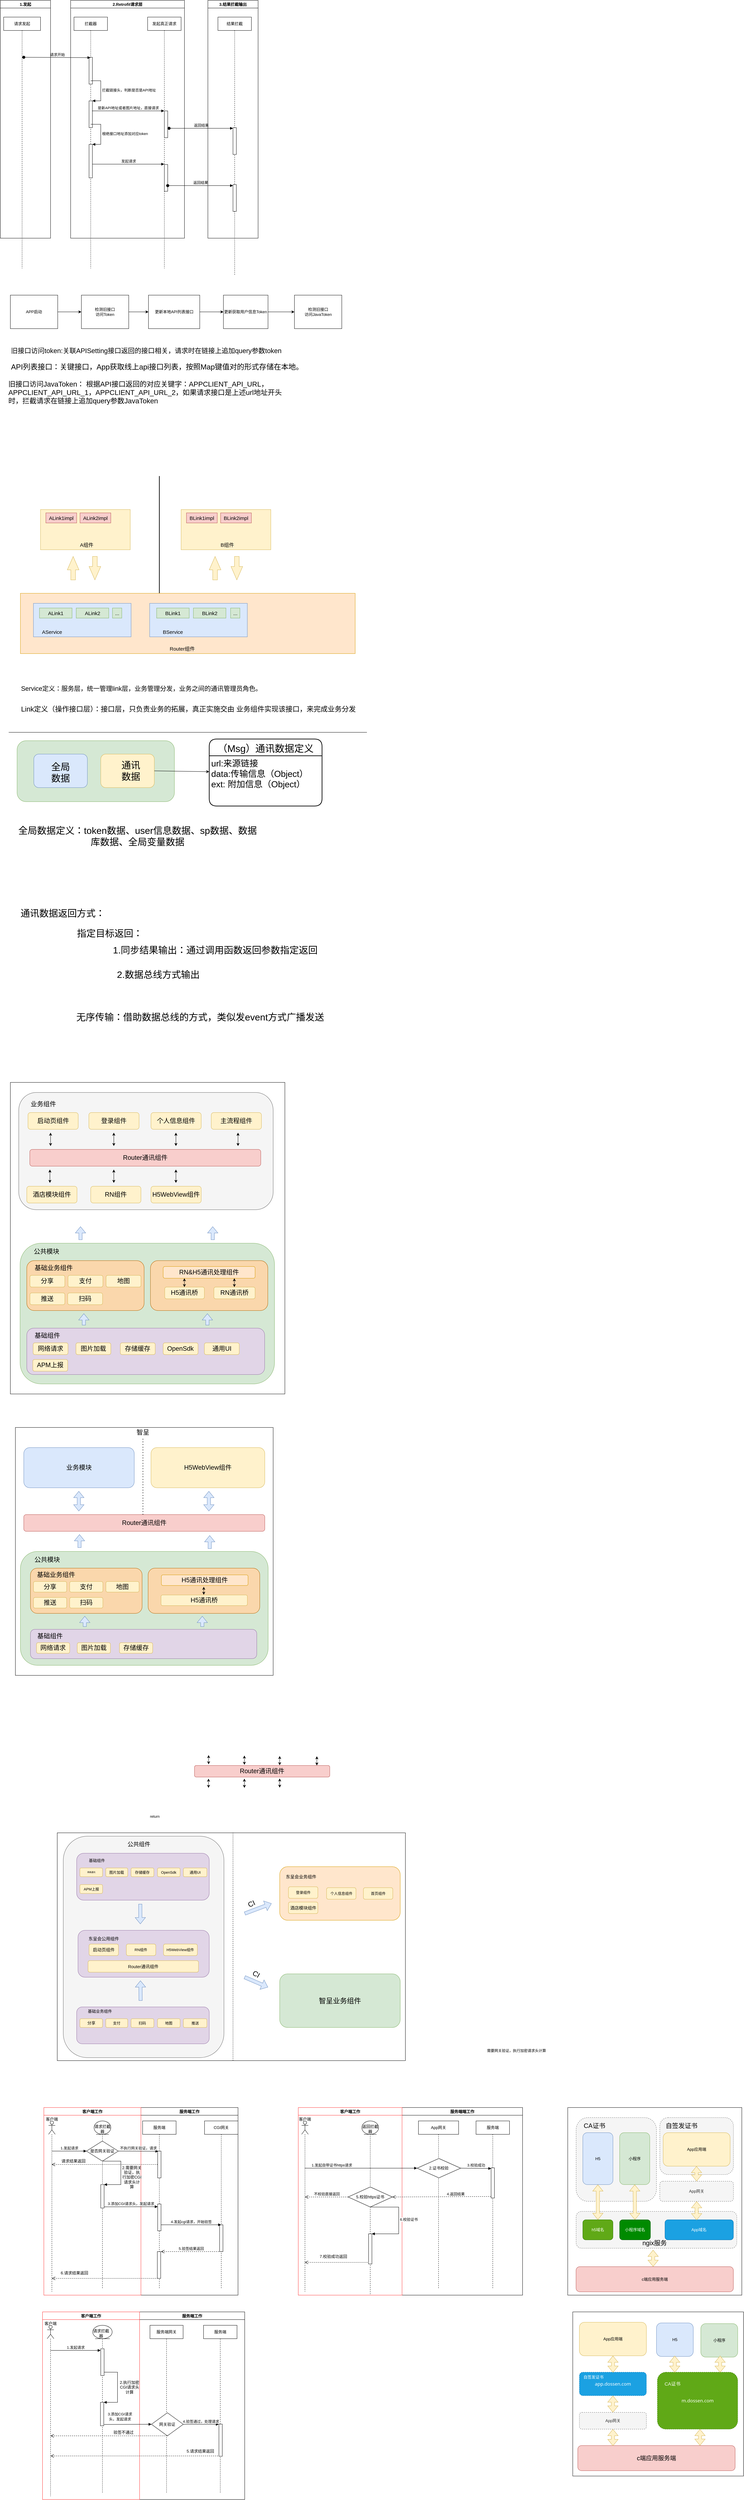 <mxfile version="20.7.4" type="github">
  <diagram id="knnRiP61EcZTkkcnmOvv" name="Page-1">
    <mxGraphModel dx="1434" dy="806" grid="1" gridSize="10" guides="1" tooltips="1" connect="1" arrows="1" fold="1" page="1" pageScale="1" pageWidth="827" pageHeight="1169" math="0" shadow="0">
      <root>
        <mxCell id="0" />
        <mxCell id="1" parent="0" />
        <mxCell id="9TWJeafNbgvHI5tvtdBP-69" value="服务端端工作" style="swimlane;fillColor=none;" parent="1" vertex="1">
          <mxGeometry x="1220" y="6320" width="360" height="560" as="geometry">
            <mxRectangle x="150" y="6320" width="100" height="30" as="alternateBounds" />
          </mxGeometry>
        </mxCell>
        <mxCell id="9TWJeafNbgvHI5tvtdBP-39" value="服务端" style="shape=umlLifeline;perimeter=lifelinePerimeter;whiteSpace=wrap;html=1;container=1;collapsible=0;recursiveResize=0;outlineConnect=0;" parent="9TWJeafNbgvHI5tvtdBP-69" vertex="1">
          <mxGeometry x="221" y="40" width="100" height="500" as="geometry" />
        </mxCell>
        <mxCell id="9TWJeafNbgvHI5tvtdBP-54" value="" style="html=1;points=[];perimeter=orthogonalPerimeter;" parent="9TWJeafNbgvHI5tvtdBP-39" vertex="1">
          <mxGeometry x="45" y="140" width="10" height="90" as="geometry" />
        </mxCell>
        <mxCell id="9TWJeafNbgvHI5tvtdBP-150" value="App网关" style="shape=umlLifeline;perimeter=lifelinePerimeter;whiteSpace=wrap;html=1;container=1;collapsible=0;recursiveResize=0;outlineConnect=0;" parent="9TWJeafNbgvHI5tvtdBP-69" vertex="1">
          <mxGeometry x="49" y="40" width="120" height="500" as="geometry" />
        </mxCell>
        <mxCell id="9TWJeafNbgvHI5tvtdBP-152" value="2.证书校验" style="rhombus;whiteSpace=wrap;html=1;strokeColor=#000000;fillColor=#FFFFFF;" parent="9TWJeafNbgvHI5tvtdBP-150" vertex="1">
          <mxGeometry x="-4" y="112" width="130" height="58" as="geometry" />
        </mxCell>
        <mxCell id="9TWJeafNbgvHI5tvtdBP-153" value="3.校验成功" style="html=1;verticalAlign=bottom;endArrow=block;rounded=0;exitX=1;exitY=0.5;exitDx=0;exitDy=0;entryX=0.05;entryY=0.022;entryDx=0;entryDy=0;entryPerimeter=0;" parent="9TWJeafNbgvHI5tvtdBP-69" source="9TWJeafNbgvHI5tvtdBP-152" target="9TWJeafNbgvHI5tvtdBP-54" edge="1">
          <mxGeometry width="80" relative="1" as="geometry">
            <mxPoint x="180" y="180" as="sourcePoint" />
            <mxPoint x="260" y="180" as="targetPoint" />
          </mxGeometry>
        </mxCell>
        <mxCell id="9TWJeafNbgvHI5tvtdBP-68" value="客户端工作" style="swimlane;fillColor=none;strokeColor=#FF3333;" parent="1" vertex="1">
          <mxGeometry x="910" y="6320" width="310" height="560" as="geometry">
            <mxRectangle x="150" y="6320" width="100" height="30" as="alternateBounds" />
          </mxGeometry>
        </mxCell>
        <mxCell id="ksV6Gzx5vfeyk2jG3mIE-102" value="" style="rounded=0;whiteSpace=wrap;html=1;fontFamily=Helvetica;fontSize=6;fontColor=default;" parent="1" vertex="1">
          <mxGeometry x="190" y="5500" width="1040" height="680" as="geometry" />
        </mxCell>
        <mxCell id="hYPruFSLpKFk1G-LmBBz-49" value="" style="rounded=0;whiteSpace=wrap;html=1;glass=0;sketch=0;fontSize=19;" parent="1" vertex="1">
          <mxGeometry x="50" y="3260" width="820" height="930" as="geometry" />
        </mxCell>
        <mxCell id="hYPruFSLpKFk1G-LmBBz-154" value="" style="rounded=0;whiteSpace=wrap;html=1;glass=0;sketch=0;fontSize=19;" parent="1" vertex="1">
          <mxGeometry x="65" y="4290" width="770" height="740" as="geometry" />
        </mxCell>
        <mxCell id="YyE2DXB9Agdw8TqX3AQA-3" value="请求发起" style="shape=umlLifeline;perimeter=lifelinePerimeter;whiteSpace=wrap;html=1;container=1;collapsible=0;recursiveResize=0;outlineConnect=0;" parent="1" vertex="1">
          <mxGeometry x="30" y="80" width="110" height="750" as="geometry" />
        </mxCell>
        <mxCell id="YyE2DXB9Agdw8TqX3AQA-4" value="拦截器" style="shape=umlLifeline;perimeter=lifelinePerimeter;whiteSpace=wrap;html=1;container=1;collapsible=0;recursiveResize=0;outlineConnect=0;" parent="1" vertex="1">
          <mxGeometry x="240" y="80" width="100" height="750" as="geometry" />
        </mxCell>
        <mxCell id="YyE2DXB9Agdw8TqX3AQA-9" value="" style="html=1;points=[];perimeter=orthogonalPerimeter;" parent="YyE2DXB9Agdw8TqX3AQA-4" vertex="1">
          <mxGeometry x="45" y="120" width="10" height="80" as="geometry" />
        </mxCell>
        <mxCell id="YyE2DXB9Agdw8TqX3AQA-11" value="" style="html=1;points=[];perimeter=orthogonalPerimeter;" parent="YyE2DXB9Agdw8TqX3AQA-4" vertex="1">
          <mxGeometry x="45" y="250" width="10" height="80" as="geometry" />
        </mxCell>
        <mxCell id="YyE2DXB9Agdw8TqX3AQA-12" value="拦截链接头，判断是否是API地址" style="edgeStyle=orthogonalEdgeStyle;html=1;align=left;spacingLeft=2;endArrow=block;rounded=0;entryX=1;entryY=0;" parent="YyE2DXB9Agdw8TqX3AQA-4" target="YyE2DXB9Agdw8TqX3AQA-11" edge="1">
          <mxGeometry relative="1" as="geometry">
            <mxPoint x="50" y="190" as="sourcePoint" />
            <Array as="points">
              <mxPoint x="80" y="190" />
            </Array>
          </mxGeometry>
        </mxCell>
        <mxCell id="YyE2DXB9Agdw8TqX3AQA-14" value="" style="html=1;points=[];perimeter=orthogonalPerimeter;" parent="YyE2DXB9Agdw8TqX3AQA-4" vertex="1">
          <mxGeometry x="45" y="380" width="10" height="100" as="geometry" />
        </mxCell>
        <mxCell id="YyE2DXB9Agdw8TqX3AQA-15" value="根绝接口地址添加对应token" style="edgeStyle=orthogonalEdgeStyle;html=1;align=left;spacingLeft=2;endArrow=block;rounded=0;entryX=1;entryY=0;" parent="YyE2DXB9Agdw8TqX3AQA-4" target="YyE2DXB9Agdw8TqX3AQA-14" edge="1">
          <mxGeometry relative="1" as="geometry">
            <mxPoint x="50" y="320" as="sourcePoint" />
            <Array as="points">
              <mxPoint x="80" y="320" />
            </Array>
          </mxGeometry>
        </mxCell>
        <mxCell id="YyE2DXB9Agdw8TqX3AQA-5" value="发起真正请求" style="shape=umlLifeline;perimeter=lifelinePerimeter;whiteSpace=wrap;html=1;container=1;collapsible=0;recursiveResize=0;outlineConnect=0;" parent="1" vertex="1">
          <mxGeometry x="460" y="80" width="100" height="750" as="geometry" />
        </mxCell>
        <mxCell id="YyE2DXB9Agdw8TqX3AQA-24" value="" style="html=1;points=[];perimeter=orthogonalPerimeter;" parent="YyE2DXB9Agdw8TqX3AQA-5" vertex="1">
          <mxGeometry x="50" y="280" width="10" height="80" as="geometry" />
        </mxCell>
        <mxCell id="YyE2DXB9Agdw8TqX3AQA-27" value="" style="html=1;points=[];perimeter=orthogonalPerimeter;" parent="YyE2DXB9Agdw8TqX3AQA-5" vertex="1">
          <mxGeometry x="50" y="440" width="10" height="80" as="geometry" />
        </mxCell>
        <mxCell id="YyE2DXB9Agdw8TqX3AQA-10" value="请求开始" style="html=1;verticalAlign=bottom;startArrow=oval;endArrow=block;startSize=8;rounded=0;entryX=0.4;entryY=0.013;entryDx=0;entryDy=0;entryPerimeter=0;" parent="1" target="YyE2DXB9Agdw8TqX3AQA-9" edge="1">
          <mxGeometry x="0.004" relative="1" as="geometry">
            <mxPoint x="90" y="200" as="sourcePoint" />
            <mxPoint x="360" y="200" as="targetPoint" />
            <mxPoint as="offset" />
          </mxGeometry>
        </mxCell>
        <mxCell id="YyE2DXB9Agdw8TqX3AQA-13" value="是新API地址或者图片地址，直接请求" style="html=1;verticalAlign=bottom;endArrow=block;rounded=0;exitX=0.9;exitY=0.375;exitDx=0;exitDy=0;exitPerimeter=0;" parent="1" source="YyE2DXB9Agdw8TqX3AQA-11" target="YyE2DXB9Agdw8TqX3AQA-5" edge="1">
          <mxGeometry width="80" relative="1" as="geometry">
            <mxPoint x="390" y="360" as="sourcePoint" />
            <mxPoint x="460" y="360" as="targetPoint" />
          </mxGeometry>
        </mxCell>
        <mxCell id="YyE2DXB9Agdw8TqX3AQA-16" value="发起请求" style="html=1;verticalAlign=bottom;endArrow=block;rounded=0;exitX=1;exitY=0.59;exitDx=0;exitDy=0;exitPerimeter=0;" parent="1" source="YyE2DXB9Agdw8TqX3AQA-14" target="YyE2DXB9Agdw8TqX3AQA-5" edge="1">
          <mxGeometry width="80" relative="1" as="geometry">
            <mxPoint x="375" y="520" as="sourcePoint" />
            <mxPoint x="490" y="520" as="targetPoint" />
          </mxGeometry>
        </mxCell>
        <mxCell id="YyE2DXB9Agdw8TqX3AQA-19" value="结果拦截" style="shape=umlLifeline;perimeter=lifelinePerimeter;whiteSpace=wrap;html=1;container=1;collapsible=0;recursiveResize=0;outlineConnect=0;" parent="1" vertex="1">
          <mxGeometry x="670" y="80" width="100" height="770" as="geometry" />
        </mxCell>
        <mxCell id="YyE2DXB9Agdw8TqX3AQA-25" value="" style="html=1;points=[];perimeter=orthogonalPerimeter;" parent="YyE2DXB9Agdw8TqX3AQA-19" vertex="1">
          <mxGeometry x="45" y="330" width="10" height="80" as="geometry" />
        </mxCell>
        <mxCell id="YyE2DXB9Agdw8TqX3AQA-28" value="" style="html=1;points=[];perimeter=orthogonalPerimeter;" parent="YyE2DXB9Agdw8TqX3AQA-19" vertex="1">
          <mxGeometry x="45" y="500" width="10" height="80" as="geometry" />
        </mxCell>
        <mxCell id="YyE2DXB9Agdw8TqX3AQA-26" value="返回结果" style="html=1;verticalAlign=bottom;startArrow=oval;endArrow=block;startSize=8;rounded=0;exitX=1.4;exitY=0.65;exitDx=0;exitDy=0;exitPerimeter=0;" parent="1" source="YyE2DXB9Agdw8TqX3AQA-24" target="YyE2DXB9Agdw8TqX3AQA-25" edge="1">
          <mxGeometry relative="1" as="geometry">
            <mxPoint x="655" y="410" as="sourcePoint" />
          </mxGeometry>
        </mxCell>
        <mxCell id="YyE2DXB9Agdw8TqX3AQA-29" value="返回结果" style="html=1;verticalAlign=bottom;startArrow=oval;endArrow=block;startSize=8;rounded=0;exitX=1;exitY=0.788;exitDx=0;exitDy=0;exitPerimeter=0;" parent="1" source="YyE2DXB9Agdw8TqX3AQA-27" target="YyE2DXB9Agdw8TqX3AQA-28" edge="1">
          <mxGeometry relative="1" as="geometry">
            <mxPoint x="655" y="580" as="sourcePoint" />
          </mxGeometry>
        </mxCell>
        <mxCell id="YyE2DXB9Agdw8TqX3AQA-33" value="2.Retrofit请求层" style="swimlane;fillColor=none;" parent="1" vertex="1">
          <mxGeometry x="230" y="30" width="340" height="710" as="geometry" />
        </mxCell>
        <mxCell id="YyE2DXB9Agdw8TqX3AQA-34" value="1.发起" style="swimlane;fillColor=none;" parent="1" vertex="1">
          <mxGeometry x="20" y="30" width="150" height="710" as="geometry" />
        </mxCell>
        <mxCell id="YyE2DXB9Agdw8TqX3AQA-35" value="3.结果拦截输出" style="swimlane;fillColor=none;" parent="1" vertex="1">
          <mxGeometry x="640" y="30" width="150" height="710" as="geometry" />
        </mxCell>
        <mxCell id="YyE2DXB9Agdw8TqX3AQA-60" value="旧接口访问token:关联APISetting接口返回的接口相关，请求时在链接上追加query参数token" style="text;html=1;strokeColor=none;fillColor=none;align=left;verticalAlign=middle;whiteSpace=wrap;rounded=0;fontSize=20;" parent="1" vertex="1">
          <mxGeometry x="50" y="1060" width="900" height="30" as="geometry" />
        </mxCell>
        <mxCell id="YyE2DXB9Agdw8TqX3AQA-61" value="API列表接口：关键接口，App获取线上api接口列表，按照Map键值对的形式存储在本地。" style="text;html=1;strokeColor=none;fillColor=none;align=left;verticalAlign=middle;whiteSpace=wrap;rounded=0;fontSize=22;" parent="1" vertex="1">
          <mxGeometry x="50" y="1110" width="890" height="30" as="geometry" />
        </mxCell>
        <mxCell id="YyE2DXB9Agdw8TqX3AQA-63" value="旧接口访问JavaToken： 根据API接口返回的对应关键字：APPCLIENT_API_URL，APPCLIENT_API_URL_1，APPCLIENT_API_URL_2，如果请求接口是上述url地址开头时，拦截请求在链接上追加query参数JavaToken" style="text;html=1;strokeColor=none;fillColor=none;align=left;verticalAlign=middle;whiteSpace=wrap;rounded=0;fontSize=21;" parent="1" vertex="1">
          <mxGeometry x="42" y="1160" width="858" height="80" as="geometry" />
        </mxCell>
        <mxCell id="YyE2DXB9Agdw8TqX3AQA-98" value="" style="line;strokeWidth=2;direction=south;html=1;fontSize=15;fillColor=none;" parent="1" vertex="1">
          <mxGeometry x="490" y="1450" width="10" height="350" as="geometry" />
        </mxCell>
        <mxCell id="4O21yXThZ4AQ3JlfGDuG-10" value="Link定义（操作接口层）：接口层，只负责业务的拓展，真正实施交由 业务组件实现该接口，来完成业务分发" style="text;html=1;strokeColor=none;fillColor=none;align=left;verticalAlign=middle;whiteSpace=wrap;rounded=0;fontSize=21;" parent="1" vertex="1">
          <mxGeometry x="80" y="2130" width="1110" height="30" as="geometry" />
        </mxCell>
        <mxCell id="4O21yXThZ4AQ3JlfGDuG-11" value="Service定义：服务层，统一管理link层，业务管理分发，业务之间的通讯管理员角色。" style="text;html=1;strokeColor=none;fillColor=none;align=left;verticalAlign=middle;whiteSpace=wrap;rounded=0;fontSize=19;" parent="1" vertex="1">
          <mxGeometry x="80" y="2070" width="980" height="30" as="geometry" />
        </mxCell>
        <mxCell id="YyE2DXB9Agdw8TqX3AQA-80" value="" style="group" parent="1" vertex="1" connectable="0">
          <mxGeometry x="80" y="1800" width="1000" height="180" as="geometry" />
        </mxCell>
        <mxCell id="YyE2DXB9Agdw8TqX3AQA-64" value="" style="rounded=0;whiteSpace=wrap;html=1;fontSize=15;fillColor=#ffe6cc;strokeColor=#d79b00;" parent="YyE2DXB9Agdw8TqX3AQA-80" vertex="1">
          <mxGeometry width="1000" height="180" as="geometry" />
        </mxCell>
        <mxCell id="YyE2DXB9Agdw8TqX3AQA-65" value="Router组件" style="text;html=1;align=center;verticalAlign=middle;whiteSpace=wrap;rounded=0;fontSize=15;" parent="YyE2DXB9Agdw8TqX3AQA-80" vertex="1">
          <mxGeometry x="413.889" y="150" width="138.889" height="30" as="geometry" />
        </mxCell>
        <mxCell id="YyE2DXB9Agdw8TqX3AQA-66" value="" style="rounded=0;whiteSpace=wrap;html=1;fontSize=15;fillColor=#dae8fc;strokeColor=#6c8ebf;" parent="YyE2DXB9Agdw8TqX3AQA-80" vertex="1">
          <mxGeometry x="38.889" y="30" width="291.667" height="100" as="geometry" />
        </mxCell>
        <mxCell id="YyE2DXB9Agdw8TqX3AQA-68" value="" style="rounded=0;whiteSpace=wrap;html=1;fontSize=15;fillColor=#dae8fc;strokeColor=#6c8ebf;" parent="YyE2DXB9Agdw8TqX3AQA-80" vertex="1">
          <mxGeometry x="386.111" y="30" width="291.667" height="100" as="geometry" />
        </mxCell>
        <mxCell id="YyE2DXB9Agdw8TqX3AQA-69" value="AService" style="text;html=1;strokeColor=none;fillColor=none;align=center;verticalAlign=middle;whiteSpace=wrap;rounded=0;fontSize=15;" parent="YyE2DXB9Agdw8TqX3AQA-80" vertex="1">
          <mxGeometry x="52.778" y="100" width="83.333" height="30" as="geometry" />
        </mxCell>
        <mxCell id="YyE2DXB9Agdw8TqX3AQA-70" value="BService" style="text;html=1;strokeColor=none;fillColor=none;align=center;verticalAlign=middle;whiteSpace=wrap;rounded=0;fontSize=15;" parent="YyE2DXB9Agdw8TqX3AQA-80" vertex="1">
          <mxGeometry x="413.889" y="100" width="83.333" height="30" as="geometry" />
        </mxCell>
        <mxCell id="YyE2DXB9Agdw8TqX3AQA-71" value="ALink1" style="rounded=0;whiteSpace=wrap;html=1;fontSize=15;fillColor=#d5e8d4;strokeColor=#82b366;" parent="YyE2DXB9Agdw8TqX3AQA-80" vertex="1">
          <mxGeometry x="56.944" y="44" width="97.222" height="30" as="geometry" />
        </mxCell>
        <mxCell id="YyE2DXB9Agdw8TqX3AQA-72" value="ALink2" style="rounded=0;whiteSpace=wrap;html=1;fontSize=15;fillColor=#d5e8d4;strokeColor=#82b366;" parent="YyE2DXB9Agdw8TqX3AQA-80" vertex="1">
          <mxGeometry x="166.667" y="44" width="97.222" height="30" as="geometry" />
        </mxCell>
        <mxCell id="YyE2DXB9Agdw8TqX3AQA-74" value="..." style="rounded=0;whiteSpace=wrap;html=1;fontSize=15;fillColor=#d5e8d4;strokeColor=#82b366;" parent="YyE2DXB9Agdw8TqX3AQA-80" vertex="1">
          <mxGeometry x="275" y="44" width="27.778" height="30" as="geometry" />
        </mxCell>
        <mxCell id="YyE2DXB9Agdw8TqX3AQA-75" value="BLink1" style="rounded=0;whiteSpace=wrap;html=1;fontSize=15;fillColor=#d5e8d4;strokeColor=#82b366;" parent="YyE2DXB9Agdw8TqX3AQA-80" vertex="1">
          <mxGeometry x="406.944" y="44" width="97.222" height="30" as="geometry" />
        </mxCell>
        <mxCell id="YyE2DXB9Agdw8TqX3AQA-76" value="BLink2" style="rounded=0;whiteSpace=wrap;html=1;fontSize=15;fillColor=#d5e8d4;strokeColor=#82b366;" parent="YyE2DXB9Agdw8TqX3AQA-80" vertex="1">
          <mxGeometry x="516.667" y="44" width="97.222" height="30" as="geometry" />
        </mxCell>
        <mxCell id="YyE2DXB9Agdw8TqX3AQA-77" value="..." style="rounded=0;whiteSpace=wrap;html=1;fontSize=15;fillColor=#d5e8d4;strokeColor=#82b366;" parent="YyE2DXB9Agdw8TqX3AQA-80" vertex="1">
          <mxGeometry x="627.778" y="44" width="27.778" height="30" as="geometry" />
        </mxCell>
        <mxCell id="YyE2DXB9Agdw8TqX3AQA-82" value="B组件" style="text;html=1;strokeColor=none;fillColor=none;align=center;verticalAlign=middle;whiteSpace=wrap;rounded=0;fontSize=15;" parent="1" vertex="1">
          <mxGeometry x="620" y="1560" width="60" height="30" as="geometry" />
        </mxCell>
        <mxCell id="YyE2DXB9Agdw8TqX3AQA-86" value="" style="group" parent="1" vertex="1" connectable="0">
          <mxGeometry x="140" y="1550" width="268" height="120" as="geometry" />
        </mxCell>
        <mxCell id="YyE2DXB9Agdw8TqX3AQA-78" value="" style="rounded=0;whiteSpace=wrap;html=1;fontSize=15;fillColor=#fff2cc;strokeColor=#d6b656;" parent="YyE2DXB9Agdw8TqX3AQA-86" vertex="1">
          <mxGeometry width="268" height="120" as="geometry" />
        </mxCell>
        <mxCell id="YyE2DXB9Agdw8TqX3AQA-81" value="A组件" style="text;html=1;strokeColor=none;fillColor=none;align=center;verticalAlign=middle;whiteSpace=wrap;rounded=0;fontSize=15;" parent="YyE2DXB9Agdw8TqX3AQA-86" vertex="1">
          <mxGeometry x="108" y="90" width="60" height="30" as="geometry" />
        </mxCell>
        <mxCell id="YyE2DXB9Agdw8TqX3AQA-84" value="ALink1impl" style="rounded=0;whiteSpace=wrap;html=1;fontSize=15;fillColor=#f8cecc;strokeColor=#b85450;" parent="YyE2DXB9Agdw8TqX3AQA-86" vertex="1">
          <mxGeometry x="16" y="10" width="92" height="30" as="geometry" />
        </mxCell>
        <mxCell id="YyE2DXB9Agdw8TqX3AQA-85" value="ALink2impl" style="rounded=0;whiteSpace=wrap;html=1;fontSize=15;fillColor=#f8cecc;strokeColor=#b85450;" parent="YyE2DXB9Agdw8TqX3AQA-86" vertex="1">
          <mxGeometry x="118" y="10" width="92" height="30" as="geometry" />
        </mxCell>
        <mxCell id="YyE2DXB9Agdw8TqX3AQA-87" value="" style="group" parent="1" vertex="1" connectable="0">
          <mxGeometry x="560" y="1550" width="268" height="120" as="geometry" />
        </mxCell>
        <mxCell id="YyE2DXB9Agdw8TqX3AQA-88" value="" style="rounded=0;whiteSpace=wrap;html=1;fontSize=15;fillColor=#fff2cc;strokeColor=#d6b656;" parent="YyE2DXB9Agdw8TqX3AQA-87" vertex="1">
          <mxGeometry width="268" height="120" as="geometry" />
        </mxCell>
        <mxCell id="YyE2DXB9Agdw8TqX3AQA-89" value="B组件" style="text;html=1;strokeColor=none;fillColor=none;align=center;verticalAlign=middle;whiteSpace=wrap;rounded=0;fontSize=15;" parent="YyE2DXB9Agdw8TqX3AQA-87" vertex="1">
          <mxGeometry x="108" y="90" width="60" height="30" as="geometry" />
        </mxCell>
        <mxCell id="YyE2DXB9Agdw8TqX3AQA-90" value="BLink1impl" style="rounded=0;whiteSpace=wrap;html=1;fontSize=15;fillColor=#f8cecc;strokeColor=#b85450;" parent="YyE2DXB9Agdw8TqX3AQA-87" vertex="1">
          <mxGeometry x="16" y="10" width="92" height="30" as="geometry" />
        </mxCell>
        <mxCell id="YyE2DXB9Agdw8TqX3AQA-91" value="BLink2impl" style="rounded=0;whiteSpace=wrap;html=1;fontSize=15;fillColor=#f8cecc;strokeColor=#b85450;" parent="YyE2DXB9Agdw8TqX3AQA-87" vertex="1">
          <mxGeometry x="118" y="10" width="92" height="30" as="geometry" />
        </mxCell>
        <mxCell id="YyE2DXB9Agdw8TqX3AQA-94" value="" style="group" parent="1" vertex="1" connectable="0">
          <mxGeometry x="644" y="1690" width="100" height="70" as="geometry" />
        </mxCell>
        <mxCell id="YyE2DXB9Agdw8TqX3AQA-92" value="" style="html=1;shadow=0;dashed=0;align=center;verticalAlign=middle;shape=mxgraph.arrows2.arrow;dy=0.6;dx=40;direction=north;notch=0;fontSize=15;fillColor=#fff2cc;strokeColor=#d6b656;" parent="YyE2DXB9Agdw8TqX3AQA-94" vertex="1">
          <mxGeometry width="35" height="70" as="geometry" />
        </mxCell>
        <mxCell id="YyE2DXB9Agdw8TqX3AQA-93" value="" style="html=1;shadow=0;dashed=0;align=center;verticalAlign=middle;shape=mxgraph.arrows2.arrow;dy=0.6;dx=40;direction=north;notch=0;fontSize=15;fillColor=#fff2cc;strokeColor=#d6b656;rotation=-180;" parent="YyE2DXB9Agdw8TqX3AQA-94" vertex="1">
          <mxGeometry x="65" width="35" height="70" as="geometry" />
        </mxCell>
        <mxCell id="YyE2DXB9Agdw8TqX3AQA-95" value="" style="group" parent="1" vertex="1" connectable="0">
          <mxGeometry x="220" y="1690" width="100" height="70" as="geometry" />
        </mxCell>
        <mxCell id="YyE2DXB9Agdw8TqX3AQA-96" value="" style="html=1;shadow=0;dashed=0;align=center;verticalAlign=middle;shape=mxgraph.arrows2.arrow;dy=0.6;dx=40;direction=north;notch=0;fontSize=15;fillColor=#fff2cc;strokeColor=#d6b656;" parent="YyE2DXB9Agdw8TqX3AQA-95" vertex="1">
          <mxGeometry width="35" height="70" as="geometry" />
        </mxCell>
        <mxCell id="YyE2DXB9Agdw8TqX3AQA-97" value="" style="html=1;shadow=0;dashed=0;align=center;verticalAlign=middle;shape=mxgraph.arrows2.arrow;dy=0.6;dx=40;direction=north;notch=0;fontSize=15;fillColor=#fff2cc;strokeColor=#d6b656;rotation=-180;" parent="YyE2DXB9Agdw8TqX3AQA-95" vertex="1">
          <mxGeometry x="65" width="35" height="70" as="geometry" />
        </mxCell>
        <mxCell id="57UIz0hqSvFxVPXOZuJL-12" value="（Msg）通讯数据定义" style="swimlane;childLayout=stackLayout;horizontal=1;startSize=50;horizontalStack=0;rounded=1;fontSize=29;fontStyle=0;strokeWidth=2;resizeParent=0;resizeLast=1;shadow=0;dashed=0;align=center;" parent="1" vertex="1">
          <mxGeometry x="644" y="2235" width="337" height="200" as="geometry" />
        </mxCell>
        <mxCell id="57UIz0hqSvFxVPXOZuJL-13" value="url:来源链接&#xa;data:传输信息（Object）&#xa;ext: 附加信息（Object）" style="align=left;strokeColor=none;fillColor=none;spacingLeft=4;fontSize=26;verticalAlign=top;resizable=0;rotatable=0;part=1;" parent="57UIz0hqSvFxVPXOZuJL-12" vertex="1">
          <mxGeometry y="50" width="337" height="150" as="geometry" />
        </mxCell>
        <mxCell id="57UIz0hqSvFxVPXOZuJL-30" value="" style="line;strokeWidth=1;rotatable=0;dashed=0;labelPosition=right;align=left;verticalAlign=middle;spacingTop=0;spacingLeft=6;points=[];portConstraint=eastwest;fontSize=28;" parent="1" vertex="1">
          <mxGeometry x="45" y="2210" width="1070" height="10" as="geometry" />
        </mxCell>
        <mxCell id="57UIz0hqSvFxVPXOZuJL-31" value="" style="rounded=1;whiteSpace=wrap;html=1;fontSize=28;fillColor=#d5e8d4;strokeColor=#82b366;" parent="1" vertex="1">
          <mxGeometry x="70" y="2240" width="470" height="182" as="geometry" />
        </mxCell>
        <mxCell id="57UIz0hqSvFxVPXOZuJL-32" value="" style="rounded=1;whiteSpace=wrap;html=1;fontSize=28;fillColor=#dae8fc;strokeColor=#6c8ebf;" parent="1" vertex="1">
          <mxGeometry x="120" y="2280" width="160" height="100" as="geometry" />
        </mxCell>
        <mxCell id="57UIz0hqSvFxVPXOZuJL-33" value="" style="rounded=1;whiteSpace=wrap;html=1;fontSize=28;fillColor=#fff2cc;strokeColor=#d6b656;" parent="1" vertex="1">
          <mxGeometry x="320" y="2280" width="160" height="100" as="geometry" />
        </mxCell>
        <mxCell id="57UIz0hqSvFxVPXOZuJL-34" value="全局数据" style="text;html=1;strokeColor=none;fillColor=none;align=center;verticalAlign=middle;whiteSpace=wrap;rounded=0;fontSize=28;" parent="1" vertex="1">
          <mxGeometry x="170" y="2320" width="60" height="30" as="geometry" />
        </mxCell>
        <mxCell id="57UIz0hqSvFxVPXOZuJL-35" value="通讯数据" style="text;html=1;strokeColor=none;fillColor=none;align=center;verticalAlign=middle;whiteSpace=wrap;rounded=0;fontSize=28;" parent="1" vertex="1">
          <mxGeometry x="380" y="2315" width="60" height="30" as="geometry" />
        </mxCell>
        <mxCell id="57UIz0hqSvFxVPXOZuJL-38" value="" style="endArrow=classic;html=1;rounded=0;fontSize=28;exitX=1;exitY=0.5;exitDx=0;exitDy=0;" parent="1" source="57UIz0hqSvFxVPXOZuJL-33" target="57UIz0hqSvFxVPXOZuJL-12" edge="1">
          <mxGeometry width="50" height="50" relative="1" as="geometry">
            <mxPoint x="410" y="2400" as="sourcePoint" />
            <mxPoint x="460" y="2350" as="targetPoint" />
          </mxGeometry>
        </mxCell>
        <mxCell id="57UIz0hqSvFxVPXOZuJL-39" value="全局数据定义：token数据、user信息数据、sp数据、数据库数据、全局变量数据" style="text;html=1;strokeColor=none;fillColor=none;align=center;verticalAlign=middle;whiteSpace=wrap;rounded=0;fontSize=28;" parent="1" vertex="1">
          <mxGeometry x="70" y="2460" width="720" height="130" as="geometry" />
        </mxCell>
        <mxCell id="57UIz0hqSvFxVPXOZuJL-52" value="" style="group" parent="1" vertex="1" connectable="0">
          <mxGeometry x="50" y="910" width="990" height="100" as="geometry" />
        </mxCell>
        <mxCell id="YyE2DXB9Agdw8TqX3AQA-43" value="APP启动" style="rounded=0;whiteSpace=wrap;html=1;fillColor=none;" parent="57UIz0hqSvFxVPXOZuJL-52" vertex="1">
          <mxGeometry width="141.429" height="100" as="geometry" />
        </mxCell>
        <mxCell id="YyE2DXB9Agdw8TqX3AQA-44" value="" style="endArrow=classic;html=1;rounded=0;entryX=0;entryY=0.5;entryDx=0;entryDy=0;exitX=1;exitY=0.5;exitDx=0;exitDy=0;" parent="57UIz0hqSvFxVPXOZuJL-52" source="YyE2DXB9Agdw8TqX3AQA-43" target="YyE2DXB9Agdw8TqX3AQA-45" edge="1">
          <mxGeometry width="50" height="50" relative="1" as="geometry">
            <mxPoint x="153.214" y="50" as="sourcePoint" />
            <mxPoint x="259.286" y="50" as="targetPoint" />
          </mxGeometry>
        </mxCell>
        <mxCell id="YyE2DXB9Agdw8TqX3AQA-45" value="检测旧接口&lt;br&gt;访问Token" style="rounded=0;whiteSpace=wrap;html=1;fillColor=none;" parent="57UIz0hqSvFxVPXOZuJL-52" vertex="1">
          <mxGeometry x="212.143" width="141.429" height="100" as="geometry" />
        </mxCell>
        <mxCell id="YyE2DXB9Agdw8TqX3AQA-48" value="" style="endArrow=classic;html=1;rounded=0;exitX=1;exitY=0.5;exitDx=0;exitDy=0;entryX=0;entryY=0.5;entryDx=0;entryDy=0;" parent="57UIz0hqSvFxVPXOZuJL-52" source="YyE2DXB9Agdw8TqX3AQA-45" target="YyE2DXB9Agdw8TqX3AQA-49" edge="1">
          <mxGeometry width="50" height="50" relative="1" as="geometry">
            <mxPoint x="400.714" y="50" as="sourcePoint" />
            <mxPoint x="518.571" y="49.167" as="targetPoint" />
          </mxGeometry>
        </mxCell>
        <mxCell id="YyE2DXB9Agdw8TqX3AQA-49" value="更新本地API列表接口" style="rounded=0;whiteSpace=wrap;html=1;fillColor=none;" parent="57UIz0hqSvFxVPXOZuJL-52" vertex="1">
          <mxGeometry x="412.5" width="153.214" height="100" as="geometry" />
        </mxCell>
        <mxCell id="YyE2DXB9Agdw8TqX3AQA-50" value="" style="endArrow=classic;html=1;rounded=0;exitX=1;exitY=0.5;exitDx=0;exitDy=0;entryX=0;entryY=0.5;entryDx=0;entryDy=0;" parent="57UIz0hqSvFxVPXOZuJL-52" source="YyE2DXB9Agdw8TqX3AQA-49" target="YyE2DXB9Agdw8TqX3AQA-51" edge="1">
          <mxGeometry width="50" height="50" relative="1" as="geometry">
            <mxPoint x="695.357" y="49.167" as="sourcePoint" />
            <mxPoint x="813.214" y="49.167" as="targetPoint" />
          </mxGeometry>
        </mxCell>
        <mxCell id="YyE2DXB9Agdw8TqX3AQA-51" value="更新获取用户信息Token" style="rounded=0;whiteSpace=wrap;html=1;fillColor=none;" parent="57UIz0hqSvFxVPXOZuJL-52" vertex="1">
          <mxGeometry x="636.429" width="133.179" height="100" as="geometry" />
        </mxCell>
        <mxCell id="YyE2DXB9Agdw8TqX3AQA-57" value="检测旧接口&lt;br&gt;访问JavaToken" style="rounded=0;whiteSpace=wrap;html=1;fillColor=none;" parent="57UIz0hqSvFxVPXOZuJL-52" vertex="1">
          <mxGeometry x="848.571" width="141.429" height="100" as="geometry" />
        </mxCell>
        <mxCell id="YyE2DXB9Agdw8TqX3AQA-58" value="" style="endArrow=classic;html=1;rounded=0;exitX=1;exitY=0.5;exitDx=0;exitDy=0;" parent="57UIz0hqSvFxVPXOZuJL-52" source="YyE2DXB9Agdw8TqX3AQA-51" target="YyE2DXB9Agdw8TqX3AQA-57" edge="1">
          <mxGeometry width="50" height="50" relative="1" as="geometry">
            <mxPoint x="990.0" y="50" as="sourcePoint" />
            <mxPoint x="883.929" y="66.667" as="targetPoint" />
          </mxGeometry>
        </mxCell>
        <mxCell id="57UIz0hqSvFxVPXOZuJL-53" value="" style="group" parent="1" vertex="1" connectable="0">
          <mxGeometry x="70" y="2740" width="1066.5" height="340" as="geometry" />
        </mxCell>
        <mxCell id="57UIz0hqSvFxVPXOZuJL-42" value="通讯数据返回方式：" style="text;html=1;strokeColor=none;fillColor=none;align=center;verticalAlign=middle;whiteSpace=wrap;rounded=0;fontSize=28;" parent="57UIz0hqSvFxVPXOZuJL-53" vertex="1">
          <mxGeometry width="273" height="30" as="geometry" />
        </mxCell>
        <mxCell id="57UIz0hqSvFxVPXOZuJL-43" value="指定目标返回：" style="text;html=1;strokeColor=none;fillColor=none;align=center;verticalAlign=middle;whiteSpace=wrap;rounded=0;fontSize=28;" parent="57UIz0hqSvFxVPXOZuJL-53" vertex="1">
          <mxGeometry x="166.5" y="60" width="220" height="30" as="geometry" />
        </mxCell>
        <mxCell id="57UIz0hqSvFxVPXOZuJL-47" value="" style="group" parent="57UIz0hqSvFxVPXOZuJL-53" vertex="1" connectable="0">
          <mxGeometry x="166.5" y="310" width="760" height="30" as="geometry" />
        </mxCell>
        <mxCell id="57UIz0hqSvFxVPXOZuJL-44" value="无序传输：" style="text;html=1;strokeColor=none;fillColor=none;align=center;verticalAlign=middle;whiteSpace=wrap;rounded=0;fontSize=28;" parent="57UIz0hqSvFxVPXOZuJL-47" vertex="1">
          <mxGeometry width="160" height="30" as="geometry" />
        </mxCell>
        <mxCell id="57UIz0hqSvFxVPXOZuJL-46" value="借助数据总线的方式，类似发event方式广播发送" style="text;html=1;strokeColor=none;fillColor=none;align=center;verticalAlign=middle;whiteSpace=wrap;rounded=0;fontSize=28;" parent="57UIz0hqSvFxVPXOZuJL-47" vertex="1">
          <mxGeometry x="140" width="620" height="30" as="geometry" />
        </mxCell>
        <mxCell id="57UIz0hqSvFxVPXOZuJL-48" value="1.同步结果输出：通过调用函数返回参数指定返回" style="text;html=1;strokeColor=none;fillColor=none;align=center;verticalAlign=middle;whiteSpace=wrap;rounded=0;fontSize=28;" parent="57UIz0hqSvFxVPXOZuJL-53" vertex="1">
          <mxGeometry x="265.5" y="110" width="652" height="30" as="geometry" />
        </mxCell>
        <mxCell id="57UIz0hqSvFxVPXOZuJL-50" value="2.数据总线方式输出" style="text;html=1;strokeColor=none;fillColor=none;align=center;verticalAlign=middle;whiteSpace=wrap;rounded=0;fontSize=28;" parent="57UIz0hqSvFxVPXOZuJL-53" vertex="1">
          <mxGeometry x="265.5" y="183" width="312" height="30" as="geometry" />
        </mxCell>
        <mxCell id="hYPruFSLpKFk1G-LmBBz-66" value="Router通讯组件" style="rounded=1;whiteSpace=wrap;html=1;glass=0;sketch=0;fontSize=19;fillColor=#f8cecc;strokeColor=#b85450;" parent="1" vertex="1">
          <mxGeometry x="90" y="4550" width="720" height="50" as="geometry" />
        </mxCell>
        <mxCell id="hYPruFSLpKFk1G-LmBBz-69" value="H5WebView组件" style="rounded=1;whiteSpace=wrap;html=1;glass=0;sketch=0;fontSize=19;fillColor=#fff2cc;strokeColor=#d6b656;" parent="1" vertex="1">
          <mxGeometry x="470" y="4350" width="340" height="120" as="geometry" />
        </mxCell>
        <mxCell id="hYPruFSLpKFk1G-LmBBz-78" value="" style="shape=flexArrow;endArrow=classic;html=1;rounded=0;fontSize=19;fillColor=#dae8fc;strokeColor=#6c8ebf;" parent="1" edge="1">
          <mxGeometry width="50" height="50" relative="1" as="geometry">
            <mxPoint x="256.5" y="4649" as="sourcePoint" />
            <mxPoint x="256.5" y="4609" as="targetPoint" />
          </mxGeometry>
        </mxCell>
        <mxCell id="hYPruFSLpKFk1G-LmBBz-85" value="" style="shape=flexArrow;endArrow=classic;html=1;rounded=0;fontSize=19;fillColor=#dae8fc;strokeColor=#6c8ebf;" parent="1" edge="1">
          <mxGeometry width="50" height="50" relative="1" as="geometry">
            <mxPoint x="645.5" y="4652" as="sourcePoint" />
            <mxPoint x="645.5" y="4612" as="targetPoint" />
          </mxGeometry>
        </mxCell>
        <mxCell id="hYPruFSLpKFk1G-LmBBz-96" value="智呈" style="text;html=1;strokeColor=none;fillColor=none;align=center;verticalAlign=middle;whiteSpace=wrap;rounded=0;glass=0;sketch=0;fontSize=19;" parent="1" vertex="1">
          <mxGeometry x="416" y="4290" width="60" height="30" as="geometry" />
        </mxCell>
        <mxCell id="hYPruFSLpKFk1G-LmBBz-103" value="" style="shape=flexArrow;endArrow=classic;startArrow=classic;html=1;rounded=0;fontSize=19;fillColor=#dae8fc;strokeColor=#6c8ebf;" parent="1" edge="1">
          <mxGeometry width="100" height="100" relative="1" as="geometry">
            <mxPoint x="643" y="4540" as="sourcePoint" />
            <mxPoint x="643" y="4480" as="targetPoint" />
          </mxGeometry>
        </mxCell>
        <mxCell id="hYPruFSLpKFk1G-LmBBz-104" value="业务模块" style="rounded=1;whiteSpace=wrap;html=1;glass=0;sketch=0;fontSize=19;fillColor=#dae8fc;strokeColor=#6c8ebf;" parent="1" vertex="1">
          <mxGeometry x="90" y="4350" width="330" height="120" as="geometry" />
        </mxCell>
        <mxCell id="hYPruFSLpKFk1G-LmBBz-105" value="" style="shape=flexArrow;endArrow=classic;startArrow=classic;html=1;rounded=0;fontSize=19;fillColor=#dae8fc;strokeColor=#6c8ebf;" parent="1" edge="1">
          <mxGeometry width="100" height="100" relative="1" as="geometry">
            <mxPoint x="254.5" y="4540" as="sourcePoint" />
            <mxPoint x="254.5" y="4480" as="targetPoint" />
          </mxGeometry>
        </mxCell>
        <mxCell id="hYPruFSLpKFk1G-LmBBz-140" value="" style="endArrow=none;dashed=1;html=1;dashPattern=1 3;strokeWidth=2;rounded=0;fontSize=19;" parent="1" edge="1">
          <mxGeometry width="50" height="50" relative="1" as="geometry">
            <mxPoint x="446" y="4550" as="sourcePoint" />
            <mxPoint x="446" y="4320" as="targetPoint" />
          </mxGeometry>
        </mxCell>
        <mxCell id="hYPruFSLpKFk1G-LmBBz-23" value="" style="shape=flexArrow;endArrow=classic;html=1;rounded=0;fontSize=19;fillColor=#dae8fc;strokeColor=#6c8ebf;" parent="1" edge="1">
          <mxGeometry width="50" height="50" relative="1" as="geometry">
            <mxPoint x="259.5" y="3730" as="sourcePoint" />
            <mxPoint x="259.5" y="3690" as="targetPoint" />
          </mxGeometry>
        </mxCell>
        <mxCell id="hYPruFSLpKFk1G-LmBBz-34" value="" style="shape=flexArrow;endArrow=classic;html=1;rounded=0;fontSize=19;fillColor=#dae8fc;strokeColor=#6c8ebf;" parent="1" edge="1">
          <mxGeometry width="50" height="50" relative="1" as="geometry">
            <mxPoint x="654.5" y="3730" as="sourcePoint" />
            <mxPoint x="654.5" y="3690" as="targetPoint" />
          </mxGeometry>
        </mxCell>
        <mxCell id="hYPruFSLpKFk1G-LmBBz-50" value="东呈会" style="text;html=1;strokeColor=none;fillColor=none;align=center;verticalAlign=middle;whiteSpace=wrap;rounded=0;glass=0;sketch=0;fontSize=19;" parent="1" vertex="1">
          <mxGeometry x="410" y="3290" width="60" height="30" as="geometry" />
        </mxCell>
        <mxCell id="hYPruFSLpKFk1G-LmBBz-148" value="" style="rounded=1;whiteSpace=wrap;html=1;glass=0;sketch=0;fontSize=19;fillColor=#d5e8d4;strokeColor=#82b366;" parent="1" vertex="1">
          <mxGeometry x="80" y="4660" width="740" height="340" as="geometry" />
        </mxCell>
        <mxCell id="hYPruFSLpKFk1G-LmBBz-150" value="公共模块" style="text;html=1;strokeColor=none;fillColor=none;align=center;verticalAlign=middle;whiteSpace=wrap;rounded=0;glass=0;sketch=0;fontSize=19;" parent="1" vertex="1">
          <mxGeometry x="110" y="4670" width="100" height="30" as="geometry" />
        </mxCell>
        <mxCell id="hYPruFSLpKFk1G-LmBBz-77" value="" style="rounded=1;whiteSpace=wrap;html=1;glass=0;sketch=0;fontSize=19;fillColor=#fad7ac;strokeColor=#b46504;" parent="1" vertex="1">
          <mxGeometry x="110" y="4710" width="333.487" height="135" as="geometry" />
        </mxCell>
        <mxCell id="hYPruFSLpKFk1G-LmBBz-79" value="基础业务组件" style="text;html=1;strokeColor=none;fillColor=none;align=center;verticalAlign=middle;whiteSpace=wrap;rounded=0;glass=0;sketch=0;fontSize=19;" parent="1" vertex="1">
          <mxGeometry x="128.026" y="4717.941" width="117.171" height="23.824" as="geometry" />
        </mxCell>
        <mxCell id="hYPruFSLpKFk1G-LmBBz-80" value="分享" style="rounded=1;whiteSpace=wrap;html=1;glass=0;sketch=0;fontSize=19;fillColor=#fff2cc;strokeColor=#d6b656;" parent="1" vertex="1">
          <mxGeometry x="119.013" y="4749.706" width="99.145" height="31.765" as="geometry" />
        </mxCell>
        <mxCell id="hYPruFSLpKFk1G-LmBBz-81" value="支付" style="rounded=1;whiteSpace=wrap;html=1;glass=0;sketch=0;fontSize=19;fillColor=#fff2cc;strokeColor=#d6b656;" parent="1" vertex="1">
          <mxGeometry x="227.171" y="4749.706" width="99.145" height="31.765" as="geometry" />
        </mxCell>
        <mxCell id="hYPruFSLpKFk1G-LmBBz-82" value="地图" style="rounded=1;whiteSpace=wrap;html=1;glass=0;sketch=0;fontSize=19;fillColor=#fff2cc;strokeColor=#d6b656;" parent="1" vertex="1">
          <mxGeometry x="335.329" y="4749.706" width="99.145" height="31.765" as="geometry" />
        </mxCell>
        <mxCell id="hYPruFSLpKFk1G-LmBBz-83" value="推送" style="rounded=1;whiteSpace=wrap;html=1;glass=0;sketch=0;fontSize=19;fillColor=#fff2cc;strokeColor=#d6b656;" parent="1" vertex="1">
          <mxGeometry x="119.013" y="4797.353" width="99.145" height="31.765" as="geometry" />
        </mxCell>
        <mxCell id="hYPruFSLpKFk1G-LmBBz-84" value="" style="rounded=1;whiteSpace=wrap;html=1;glass=0;sketch=0;fontSize=19;fillColor=#fad7ac;strokeColor=#b46504;" parent="1" vertex="1">
          <mxGeometry x="461.513" y="4710" width="333.487" height="135" as="geometry" />
        </mxCell>
        <mxCell id="hYPruFSLpKFk1G-LmBBz-86" value="H5通讯处理组件" style="rounded=1;whiteSpace=wrap;html=1;glass=0;sketch=0;fontSize=19;fillColor=#ffe6cc;strokeColor=#d79b00;" parent="1" vertex="1">
          <mxGeometry x="501.05" y="4730" width="258.95" height="31.76" as="geometry" />
        </mxCell>
        <mxCell id="hYPruFSLpKFk1G-LmBBz-87" value="H5通讯桥" style="rounded=1;whiteSpace=wrap;html=1;glass=0;sketch=0;fontSize=19;fillColor=#fff2cc;strokeColor=#d6b656;" parent="1" vertex="1">
          <mxGeometry x="500" y="4790" width="257.93" height="31.76" as="geometry" />
        </mxCell>
        <mxCell id="hYPruFSLpKFk1G-LmBBz-89" value="" style="endArrow=classic;startArrow=classic;html=1;rounded=0;fontSize=19;" parent="1" edge="1">
          <mxGeometry width="50" height="50" relative="1" as="geometry">
            <mxPoint x="627.664" y="4789.411" as="sourcePoint" />
            <mxPoint x="627.664" y="4765.587" as="targetPoint" />
          </mxGeometry>
        </mxCell>
        <mxCell id="hYPruFSLpKFk1G-LmBBz-91" value="" style="rounded=1;whiteSpace=wrap;html=1;glass=0;sketch=0;fontSize=19;fillColor=#e1d5e7;strokeColor=#9673a6;" parent="1" vertex="1">
          <mxGeometry x="110" y="4892.647" width="675.987" height="87.353" as="geometry" />
        </mxCell>
        <mxCell id="hYPruFSLpKFk1G-LmBBz-92" value="" style="shape=flexArrow;endArrow=classic;html=1;rounded=0;fontSize=19;fillColor=#dae8fc;strokeColor=#6c8ebf;" parent="1" edge="1">
          <mxGeometry width="50" height="50" relative="1" as="geometry">
            <mxPoint x="272.237" y="4884.706" as="sourcePoint" />
            <mxPoint x="272.237" y="4852.941" as="targetPoint" />
          </mxGeometry>
        </mxCell>
        <mxCell id="hYPruFSLpKFk1G-LmBBz-93" value="" style="shape=flexArrow;endArrow=classic;html=1;rounded=0;fontSize=19;fillColor=#dae8fc;strokeColor=#6c8ebf;" parent="1" edge="1">
          <mxGeometry width="50" height="50" relative="1" as="geometry">
            <mxPoint x="623.299" y="4884.706" as="sourcePoint" />
            <mxPoint x="623.299" y="4852.941" as="targetPoint" />
          </mxGeometry>
        </mxCell>
        <mxCell id="hYPruFSLpKFk1G-LmBBz-94" value="基础组件" style="text;html=1;strokeColor=none;fillColor=none;align=center;verticalAlign=middle;whiteSpace=wrap;rounded=0;glass=0;sketch=0;fontSize=19;" parent="1" vertex="1">
          <mxGeometry x="128.026" y="4900.588" width="81.118" height="23.824" as="geometry" />
        </mxCell>
        <mxCell id="hYPruFSLpKFk1G-LmBBz-95" value="网络请求" style="rounded=1;whiteSpace=wrap;html=1;glass=0;sketch=0;fontSize=19;fillColor=#fff2cc;strokeColor=#d6b656;" parent="1" vertex="1">
          <mxGeometry x="128.026" y="4932.353" width="99.145" height="31.765" as="geometry" />
        </mxCell>
        <mxCell id="hYPruFSLpKFk1G-LmBBz-97" value="图片加载" style="rounded=1;whiteSpace=wrap;html=1;glass=0;sketch=0;fontSize=19;fillColor=#fff2cc;strokeColor=#d6b656;" parent="1" vertex="1">
          <mxGeometry x="249.704" y="4932.353" width="99.145" height="31.765" as="geometry" />
        </mxCell>
        <mxCell id="hYPruFSLpKFk1G-LmBBz-98" value="存储缓存" style="rounded=1;whiteSpace=wrap;html=1;glass=0;sketch=0;fontSize=19;fillColor=#fff2cc;strokeColor=#d6b656;" parent="1" vertex="1">
          <mxGeometry x="375.888" y="4932.353" width="99.145" height="31.765" as="geometry" />
        </mxCell>
        <mxCell id="hYPruFSLpKFk1G-LmBBz-139" value="扫码" style="rounded=1;whiteSpace=wrap;html=1;glass=0;sketch=0;fontSize=19;fillColor=#fff2cc;strokeColor=#d6b656;" parent="1" vertex="1">
          <mxGeometry x="227.171" y="4797.353" width="99.145" height="31.765" as="geometry" />
        </mxCell>
        <mxCell id="hYPruFSLpKFk1G-LmBBz-157" value="" style="rounded=1;whiteSpace=wrap;html=1;glass=0;sketch=0;fontSize=19;fillColor=#d5e8d4;strokeColor=#82b366;" parent="1" vertex="1">
          <mxGeometry x="79" y="3740" width="760" height="420" as="geometry" />
        </mxCell>
        <mxCell id="hYPruFSLpKFk1G-LmBBz-156" value="" style="group" parent="1" vertex="1" connectable="0">
          <mxGeometry x="99" y="3792" width="771" height="358" as="geometry" />
        </mxCell>
        <mxCell id="hYPruFSLpKFk1G-LmBBz-22" value="" style="rounded=1;whiteSpace=wrap;html=1;glass=0;sketch=0;fontSize=19;fillColor=#fad7ac;strokeColor=#b46504;" parent="hYPruFSLpKFk1G-LmBBz-156" vertex="1">
          <mxGeometry width="350.526" height="149" as="geometry" />
        </mxCell>
        <mxCell id="hYPruFSLpKFk1G-LmBBz-24" value="基础业务组件" style="text;html=1;strokeColor=none;fillColor=none;align=center;verticalAlign=middle;whiteSpace=wrap;rounded=0;glass=0;sketch=0;fontSize=19;" parent="hYPruFSLpKFk1G-LmBBz-156" vertex="1">
          <mxGeometry x="18.947" y="8.765" width="123.158" height="26.294" as="geometry" />
        </mxCell>
        <mxCell id="hYPruFSLpKFk1G-LmBBz-25" value="分享" style="rounded=1;whiteSpace=wrap;html=1;glass=0;sketch=0;fontSize=19;fillColor=#fff2cc;strokeColor=#d6b656;" parent="hYPruFSLpKFk1G-LmBBz-156" vertex="1">
          <mxGeometry x="9.474" y="43.824" width="104.211" height="35.059" as="geometry" />
        </mxCell>
        <mxCell id="hYPruFSLpKFk1G-LmBBz-26" value="支付" style="rounded=1;whiteSpace=wrap;html=1;glass=0;sketch=0;fontSize=19;fillColor=#fff2cc;strokeColor=#d6b656;" parent="hYPruFSLpKFk1G-LmBBz-156" vertex="1">
          <mxGeometry x="123.158" y="43.824" width="104.211" height="35.059" as="geometry" />
        </mxCell>
        <mxCell id="hYPruFSLpKFk1G-LmBBz-28" value="地图" style="rounded=1;whiteSpace=wrap;html=1;glass=0;sketch=0;fontSize=19;fillColor=#fff2cc;strokeColor=#d6b656;" parent="hYPruFSLpKFk1G-LmBBz-156" vertex="1">
          <mxGeometry x="236.842" y="43.824" width="104.211" height="35.059" as="geometry" />
        </mxCell>
        <mxCell id="hYPruFSLpKFk1G-LmBBz-31" value="推送" style="rounded=1;whiteSpace=wrap;html=1;glass=0;sketch=0;fontSize=19;fillColor=#fff2cc;strokeColor=#d6b656;" parent="hYPruFSLpKFk1G-LmBBz-156" vertex="1">
          <mxGeometry x="9.474" y="96.412" width="104.211" height="35.059" as="geometry" />
        </mxCell>
        <mxCell id="hYPruFSLpKFk1G-LmBBz-33" value="" style="rounded=1;whiteSpace=wrap;html=1;glass=0;sketch=0;fontSize=19;fillColor=#fad7ac;strokeColor=#b46504;" parent="hYPruFSLpKFk1G-LmBBz-156" vertex="1">
          <mxGeometry x="369.474" width="350.526" height="149" as="geometry" />
        </mxCell>
        <mxCell id="hYPruFSLpKFk1G-LmBBz-36" value="RN&amp;amp;H5通讯处理组件" style="rounded=1;whiteSpace=wrap;html=1;glass=0;sketch=0;fontSize=19;fillColor=#ffe6cc;strokeColor=#d79b00;" parent="hYPruFSLpKFk1G-LmBBz-156" vertex="1">
          <mxGeometry x="407.368" y="17.529" width="274.737" height="35.059" as="geometry" />
        </mxCell>
        <mxCell id="hYPruFSLpKFk1G-LmBBz-37" value="H5通讯桥" style="rounded=1;whiteSpace=wrap;html=1;glass=0;sketch=0;fontSize=19;fillColor=#fff2cc;strokeColor=#d6b656;" parent="hYPruFSLpKFk1G-LmBBz-156" vertex="1">
          <mxGeometry x="412.105" y="78.882" width="118.421" height="35.059" as="geometry" />
        </mxCell>
        <mxCell id="hYPruFSLpKFk1G-LmBBz-38" value="RN通讯桥" style="rounded=1;whiteSpace=wrap;html=1;glass=0;sketch=0;fontSize=19;fillColor=#fff2cc;strokeColor=#d6b656;" parent="hYPruFSLpKFk1G-LmBBz-156" vertex="1">
          <mxGeometry x="558.947" y="78.882" width="123.158" height="35.059" as="geometry" />
        </mxCell>
        <mxCell id="hYPruFSLpKFk1G-LmBBz-40" value="" style="endArrow=classic;startArrow=classic;html=1;rounded=0;fontSize=19;" parent="hYPruFSLpKFk1G-LmBBz-156" edge="1">
          <mxGeometry width="50" height="50" relative="1" as="geometry">
            <mxPoint x="470.842" y="78.882" as="sourcePoint" />
            <mxPoint x="470.842" y="52.588" as="targetPoint" />
          </mxGeometry>
        </mxCell>
        <mxCell id="hYPruFSLpKFk1G-LmBBz-41" value="" style="endArrow=classic;startArrow=classic;html=1;rounded=0;fontSize=19;" parent="hYPruFSLpKFk1G-LmBBz-156" edge="1">
          <mxGeometry width="50" height="50" relative="1" as="geometry">
            <mxPoint x="620.053" y="78.882" as="sourcePoint" />
            <mxPoint x="620.053" y="52.588" as="targetPoint" />
          </mxGeometry>
        </mxCell>
        <mxCell id="hYPruFSLpKFk1G-LmBBz-43" value="" style="shape=flexArrow;endArrow=classic;html=1;rounded=0;fontSize=19;fillColor=#dae8fc;strokeColor=#6c8ebf;" parent="hYPruFSLpKFk1G-LmBBz-156" edge="1">
          <mxGeometry width="50" height="50" relative="1" as="geometry">
            <mxPoint x="170.526" y="192.824" as="sourcePoint" />
            <mxPoint x="170.526" y="157.765" as="targetPoint" />
          </mxGeometry>
        </mxCell>
        <mxCell id="hYPruFSLpKFk1G-LmBBz-44" value="" style="shape=flexArrow;endArrow=classic;html=1;rounded=0;fontSize=19;fillColor=#dae8fc;strokeColor=#6c8ebf;" parent="hYPruFSLpKFk1G-LmBBz-156" edge="1">
          <mxGeometry width="50" height="50" relative="1" as="geometry">
            <mxPoint x="539.526" y="192.824" as="sourcePoint" />
            <mxPoint x="539.526" y="157.765" as="targetPoint" />
          </mxGeometry>
        </mxCell>
        <mxCell id="hYPruFSLpKFk1G-LmBBz-141" value="扫码" style="rounded=1;whiteSpace=wrap;html=1;glass=0;sketch=0;fontSize=19;fillColor=#fff2cc;strokeColor=#d6b656;" parent="hYPruFSLpKFk1G-LmBBz-156" vertex="1">
          <mxGeometry x="122.211" y="96.412" width="104.211" height="35.059" as="geometry" />
        </mxCell>
        <mxCell id="ksV6Gzx5vfeyk2jG3mIE-56" value="" style="group" parent="hYPruFSLpKFk1G-LmBBz-156" vertex="1" connectable="0">
          <mxGeometry y="201.59" width="710.53" height="138.41" as="geometry" />
        </mxCell>
        <mxCell id="hYPruFSLpKFk1G-LmBBz-42" value="" style="rounded=1;whiteSpace=wrap;html=1;glass=0;sketch=0;fontSize=19;fillColor=#e1d5e7;strokeColor=#9673a6;" parent="ksV6Gzx5vfeyk2jG3mIE-56" vertex="1">
          <mxGeometry width="710.53" height="138.41" as="geometry" />
        </mxCell>
        <mxCell id="hYPruFSLpKFk1G-LmBBz-46" value="基础组件" style="text;html=1;strokeColor=none;fillColor=none;align=center;verticalAlign=middle;whiteSpace=wrap;rounded=0;glass=0;sketch=0;fontSize=19;" parent="ksV6Gzx5vfeyk2jG3mIE-56" vertex="1">
          <mxGeometry x="18.947" y="8.763" width="85.263" height="26.294" as="geometry" />
        </mxCell>
        <mxCell id="hYPruFSLpKFk1G-LmBBz-48" value="网络请求" style="rounded=1;whiteSpace=wrap;html=1;glass=0;sketch=0;fontSize=19;fillColor=#fff2cc;strokeColor=#d6b656;" parent="ksV6Gzx5vfeyk2jG3mIE-56" vertex="1">
          <mxGeometry x="18.947" y="43.822" width="104.211" height="35.059" as="geometry" />
        </mxCell>
        <mxCell id="hYPruFSLpKFk1G-LmBBz-51" value="图片加载" style="rounded=1;whiteSpace=wrap;html=1;glass=0;sketch=0;fontSize=19;fillColor=#fff2cc;strokeColor=#d6b656;" parent="ksV6Gzx5vfeyk2jG3mIE-56" vertex="1">
          <mxGeometry x="146.842" y="43.822" width="104.211" height="35.059" as="geometry" />
        </mxCell>
        <mxCell id="hYPruFSLpKFk1G-LmBBz-52" value="存储缓存" style="rounded=1;whiteSpace=wrap;html=1;glass=0;sketch=0;fontSize=19;fillColor=#fff2cc;strokeColor=#d6b656;" parent="ksV6Gzx5vfeyk2jG3mIE-56" vertex="1">
          <mxGeometry x="279.474" y="43.822" width="104.211" height="35.059" as="geometry" />
        </mxCell>
        <mxCell id="hYPruFSLpKFk1G-LmBBz-53" value="OpenSdk" style="rounded=1;whiteSpace=wrap;html=1;glass=0;sketch=0;fontSize=19;fillColor=#fff2cc;strokeColor=#d6b656;" parent="ksV6Gzx5vfeyk2jG3mIE-56" vertex="1">
          <mxGeometry x="407.368" y="43.822" width="104.211" height="35.059" as="geometry" />
        </mxCell>
        <mxCell id="hYPruFSLpKFk1G-LmBBz-54" value="通用UI" style="rounded=1;whiteSpace=wrap;html=1;glass=0;sketch=0;fontSize=19;fillColor=#fff2cc;strokeColor=#d6b656;" parent="ksV6Gzx5vfeyk2jG3mIE-56" vertex="1">
          <mxGeometry x="530.526" y="43.822" width="104.211" height="35.059" as="geometry" />
        </mxCell>
        <mxCell id="6VsgjpuRCUZ8hfW-rTLM-3" value="APM上报" style="rounded=1;whiteSpace=wrap;html=1;glass=0;sketch=0;fontSize=19;fillColor=#fff2cc;strokeColor=#d6b656;" parent="ksV6Gzx5vfeyk2jG3mIE-56" vertex="1">
          <mxGeometry x="17.997" y="93.352" width="104.211" height="35.059" as="geometry" />
        </mxCell>
        <mxCell id="hYPruFSLpKFk1G-LmBBz-158" value="公共模块" style="text;html=1;strokeColor=none;fillColor=none;align=center;verticalAlign=middle;whiteSpace=wrap;rounded=0;glass=0;sketch=0;fontSize=19;" parent="1" vertex="1">
          <mxGeometry x="108" y="3750" width="100" height="30" as="geometry" />
        </mxCell>
        <mxCell id="hYPruFSLpKFk1G-LmBBz-1" value="" style="rounded=1;whiteSpace=wrap;html=1;fillColor=#f5f5f5;strokeColor=#666666;fontColor=#333333;glass=0;sketch=0;" parent="1" vertex="1">
          <mxGeometry x="75" y="3290" width="760" height="350" as="geometry" />
        </mxCell>
        <mxCell id="hYPruFSLpKFk1G-LmBBz-2" value="业务组件" style="text;html=1;strokeColor=none;fillColor=none;align=center;verticalAlign=middle;whiteSpace=wrap;rounded=0;fontSize=19;" parent="1" vertex="1">
          <mxGeometry x="99" y="3310" width="99" height="30" as="geometry" />
        </mxCell>
        <mxCell id="hYPruFSLpKFk1G-LmBBz-3" value="启动页组件" style="rounded=1;whiteSpace=wrap;html=1;glass=0;sketch=0;fontSize=19;fillColor=#fff2cc;strokeColor=#d6b656;" parent="1" vertex="1">
          <mxGeometry x="102.6" y="3350" width="150" height="50" as="geometry" />
        </mxCell>
        <mxCell id="hYPruFSLpKFk1G-LmBBz-4" value="登录组件" style="rounded=1;whiteSpace=wrap;html=1;glass=0;sketch=0;fontSize=19;fillColor=#fff2cc;strokeColor=#d6b656;" parent="1" vertex="1">
          <mxGeometry x="284.47" y="3350" width="150" height="50" as="geometry" />
        </mxCell>
        <mxCell id="hYPruFSLpKFk1G-LmBBz-6" value="个人信息组件" style="rounded=1;whiteSpace=wrap;html=1;glass=0;sketch=0;fontSize=19;fillColor=#fff2cc;strokeColor=#d6b656;" parent="1" vertex="1">
          <mxGeometry x="470" y="3350" width="150" height="50" as="geometry" />
        </mxCell>
        <mxCell id="hYPruFSLpKFk1G-LmBBz-7" value="主流程组件" style="rounded=1;whiteSpace=wrap;html=1;glass=0;sketch=0;fontSize=19;fillColor=#fff2cc;strokeColor=#d6b656;" parent="1" vertex="1">
          <mxGeometry x="650" y="3350" width="150" height="50" as="geometry" />
        </mxCell>
        <mxCell id="hYPruFSLpKFk1G-LmBBz-9" value="Router通讯组件" style="rounded=1;whiteSpace=wrap;html=1;glass=0;sketch=0;fontSize=19;fillColor=#f8cecc;strokeColor=#b85450;" parent="1" vertex="1">
          <mxGeometry x="108" y="3460" width="690" height="50" as="geometry" />
        </mxCell>
        <mxCell id="hYPruFSLpKFk1G-LmBBz-10" value="酒店模块组件" style="rounded=1;whiteSpace=wrap;html=1;glass=0;sketch=0;fontSize=19;fillColor=#fff2cc;strokeColor=#d6b656;" parent="1" vertex="1">
          <mxGeometry x="99" y="3570" width="150" height="50" as="geometry" />
        </mxCell>
        <mxCell id="hYPruFSLpKFk1G-LmBBz-11" value="RN组件" style="rounded=1;whiteSpace=wrap;html=1;glass=0;sketch=0;fontSize=19;fillColor=#fff2cc;strokeColor=#d6b656;" parent="1" vertex="1">
          <mxGeometry x="290" y="3570" width="150" height="50" as="geometry" />
        </mxCell>
        <mxCell id="hYPruFSLpKFk1G-LmBBz-12" value="H5WebView组件" style="rounded=1;whiteSpace=wrap;html=1;glass=0;sketch=0;fontSize=19;fillColor=#fff2cc;strokeColor=#d6b656;" parent="1" vertex="1">
          <mxGeometry x="470" y="3570" width="150" height="50" as="geometry" />
        </mxCell>
        <mxCell id="hYPruFSLpKFk1G-LmBBz-14" value="" style="endArrow=classic;startArrow=classic;html=1;rounded=0;fontSize=19;" parent="1" edge="1">
          <mxGeometry width="50" height="50" relative="1" as="geometry">
            <mxPoint x="170" y="3450" as="sourcePoint" />
            <mxPoint x="170" y="3410" as="targetPoint" />
          </mxGeometry>
        </mxCell>
        <mxCell id="hYPruFSLpKFk1G-LmBBz-15" value="" style="endArrow=classic;startArrow=classic;html=1;rounded=0;fontSize=19;" parent="1" edge="1">
          <mxGeometry width="50" height="50" relative="1" as="geometry">
            <mxPoint x="358.97" y="3450" as="sourcePoint" />
            <mxPoint x="358.97" y="3410" as="targetPoint" />
          </mxGeometry>
        </mxCell>
        <mxCell id="hYPruFSLpKFk1G-LmBBz-16" value="" style="endArrow=classic;startArrow=classic;html=1;rounded=0;fontSize=19;" parent="1" edge="1">
          <mxGeometry width="50" height="50" relative="1" as="geometry">
            <mxPoint x="544.5" y="3450" as="sourcePoint" />
            <mxPoint x="544.5" y="3410" as="targetPoint" />
          </mxGeometry>
        </mxCell>
        <mxCell id="hYPruFSLpKFk1G-LmBBz-18" value="" style="endArrow=classic;startArrow=classic;html=1;rounded=0;fontSize=19;" parent="1" edge="1">
          <mxGeometry width="50" height="50" relative="1" as="geometry">
            <mxPoint x="730" y="3450" as="sourcePoint" />
            <mxPoint x="730" y="3410" as="targetPoint" />
          </mxGeometry>
        </mxCell>
        <mxCell id="hYPruFSLpKFk1G-LmBBz-19" value="" style="endArrow=classic;startArrow=classic;html=1;rounded=0;fontSize=19;" parent="1" edge="1">
          <mxGeometry width="50" height="50" relative="1" as="geometry">
            <mxPoint x="168.09" y="3560" as="sourcePoint" />
            <mxPoint x="168.09" y="3520" as="targetPoint" />
          </mxGeometry>
        </mxCell>
        <mxCell id="hYPruFSLpKFk1G-LmBBz-20" value="" style="endArrow=classic;startArrow=classic;html=1;rounded=0;fontSize=19;" parent="1" edge="1">
          <mxGeometry width="50" height="50" relative="1" as="geometry">
            <mxPoint x="358.97" y="3560" as="sourcePoint" />
            <mxPoint x="358.97" y="3520" as="targetPoint" />
          </mxGeometry>
        </mxCell>
        <mxCell id="hYPruFSLpKFk1G-LmBBz-21" value="" style="endArrow=classic;startArrow=classic;html=1;rounded=0;fontSize=19;" parent="1" edge="1">
          <mxGeometry width="50" height="50" relative="1" as="geometry">
            <mxPoint x="544.5" y="3560" as="sourcePoint" />
            <mxPoint x="544.5" y="3520" as="targetPoint" />
          </mxGeometry>
        </mxCell>
        <mxCell id="ksV6Gzx5vfeyk2jG3mIE-31" value="Router通讯组件" style="rounded=1;whiteSpace=wrap;html=1;glass=0;sketch=0;fontSize=19;fillColor=#f8cecc;strokeColor=#b85450;" parent="1" vertex="1">
          <mxGeometry x="599.997" y="5298.962" width="404.143" height="34.483" as="geometry" />
        </mxCell>
        <mxCell id="ksV6Gzx5vfeyk2jG3mIE-35" value="" style="endArrow=classic;startArrow=classic;html=1;rounded=0;fontSize=19;" parent="1" edge="1">
          <mxGeometry width="50" height="50" relative="1" as="geometry">
            <mxPoint x="642.169" y="5295.513" as="sourcePoint" />
            <mxPoint x="642.169" y="5267.927" as="targetPoint" />
          </mxGeometry>
        </mxCell>
        <mxCell id="ksV6Gzx5vfeyk2jG3mIE-36" value="" style="endArrow=classic;startArrow=classic;html=1;rounded=0;fontSize=19;" parent="1" edge="1">
          <mxGeometry width="50" height="50" relative="1" as="geometry">
            <mxPoint x="749.061" y="5296.893" as="sourcePoint" />
            <mxPoint x="749.061" y="5269.307" as="targetPoint" />
          </mxGeometry>
        </mxCell>
        <mxCell id="ksV6Gzx5vfeyk2jG3mIE-37" value="" style="endArrow=classic;startArrow=classic;html=1;rounded=0;fontSize=19;" parent="1" edge="1">
          <mxGeometry width="50" height="50" relative="1" as="geometry">
            <mxPoint x="854.49" y="5298.272" as="sourcePoint" />
            <mxPoint x="854.49" y="5270.686" as="targetPoint" />
          </mxGeometry>
        </mxCell>
        <mxCell id="ksV6Gzx5vfeyk2jG3mIE-38" value="" style="endArrow=classic;startArrow=classic;html=1;rounded=0;fontSize=19;" parent="1" edge="1">
          <mxGeometry width="50" height="50" relative="1" as="geometry">
            <mxPoint x="965.483" y="5298.962" as="sourcePoint" />
            <mxPoint x="965.483" y="5271.376" as="targetPoint" />
          </mxGeometry>
        </mxCell>
        <mxCell id="ksV6Gzx5vfeyk2jG3mIE-39" value="" style="endArrow=classic;startArrow=classic;html=1;rounded=0;fontSize=19;" parent="1" edge="1">
          <mxGeometry width="50" height="50" relative="1" as="geometry">
            <mxPoint x="641.876" y="5365.858" as="sourcePoint" />
            <mxPoint x="641.876" y="5338.272" as="targetPoint" />
          </mxGeometry>
        </mxCell>
        <mxCell id="ksV6Gzx5vfeyk2jG3mIE-40" value="" style="endArrow=classic;startArrow=classic;html=1;rounded=0;fontSize=19;" parent="1" edge="1">
          <mxGeometry width="50" height="50" relative="1" as="geometry">
            <mxPoint x="749.061" y="5365.858" as="sourcePoint" />
            <mxPoint x="749.061" y="5338.272" as="targetPoint" />
          </mxGeometry>
        </mxCell>
        <mxCell id="ksV6Gzx5vfeyk2jG3mIE-41" value="" style="endArrow=classic;startArrow=classic;html=1;rounded=0;fontSize=19;" parent="1" edge="1">
          <mxGeometry width="50" height="50" relative="1" as="geometry">
            <mxPoint x="854.49" y="5365.169" as="sourcePoint" />
            <mxPoint x="854.49" y="5337.582" as="targetPoint" />
          </mxGeometry>
        </mxCell>
        <mxCell id="ksV6Gzx5vfeyk2jG3mIE-46" value="" style="endArrow=none;dashed=1;html=1;rounded=0;fontSize=11;" parent="1" edge="1">
          <mxGeometry width="50" height="50" relative="1" as="geometry">
            <mxPoint x="715" y="6180" as="sourcePoint" />
            <mxPoint x="715" y="5500" as="targetPoint" />
          </mxGeometry>
        </mxCell>
        <mxCell id="ksV6Gzx5vfeyk2jG3mIE-100" value="" style="group" parent="1" vertex="1" connectable="0">
          <mxGeometry x="739.0" y="5601" width="475.55" height="480" as="geometry" />
        </mxCell>
        <mxCell id="ksV6Gzx5vfeyk2jG3mIE-6" value="" style="group" parent="ksV6Gzx5vfeyk2jG3mIE-100" vertex="1" connectable="0">
          <mxGeometry x="115.55" y="320" width="360" height="160" as="geometry" />
        </mxCell>
        <mxCell id="ksV6Gzx5vfeyk2jG3mIE-2" value="" style="rounded=1;whiteSpace=wrap;html=1;fillColor=#d5e8d4;strokeColor=#82b366;" parent="ksV6Gzx5vfeyk2jG3mIE-6" vertex="1">
          <mxGeometry width="360" height="160" as="geometry" />
        </mxCell>
        <mxCell id="ksV6Gzx5vfeyk2jG3mIE-5" value="智呈业务组件" style="text;html=1;strokeColor=none;fillColor=none;align=center;verticalAlign=middle;whiteSpace=wrap;rounded=0;fontSize=21;" parent="ksV6Gzx5vfeyk2jG3mIE-6" vertex="1">
          <mxGeometry x="114.291" y="42.106" width="131.425" height="75.789" as="geometry" />
        </mxCell>
        <mxCell id="ksV6Gzx5vfeyk2jG3mIE-48" value="" style="group" parent="ksV6Gzx5vfeyk2jG3mIE-100" vertex="1" connectable="0">
          <mxGeometry x="115.55" width="360" height="160" as="geometry" />
        </mxCell>
        <mxCell id="ksV6Gzx5vfeyk2jG3mIE-1" value="" style="rounded=1;whiteSpace=wrap;html=1;fillColor=#ffe6cc;strokeColor=#d79b00;" parent="ksV6Gzx5vfeyk2jG3mIE-48" vertex="1">
          <mxGeometry width="360" height="160" as="geometry" />
        </mxCell>
        <mxCell id="ksV6Gzx5vfeyk2jG3mIE-3" value="东呈会业务组件" style="text;html=1;strokeColor=none;fillColor=none;align=center;verticalAlign=middle;whiteSpace=wrap;rounded=0;fontSize=13;" parent="ksV6Gzx5vfeyk2jG3mIE-48" vertex="1">
          <mxGeometry x="17.5" y="10" width="93" height="40" as="geometry" />
        </mxCell>
        <mxCell id="ksV6Gzx5vfeyk2jG3mIE-28" value="登录组件" style="rounded=1;whiteSpace=wrap;html=1;glass=0;sketch=0;fontSize=11;fillColor=#fff2cc;strokeColor=#d6b656;" parent="ksV6Gzx5vfeyk2jG3mIE-48" vertex="1">
          <mxGeometry x="26.146" y="59.996" width="87.857" height="34.483" as="geometry" />
        </mxCell>
        <mxCell id="ksV6Gzx5vfeyk2jG3mIE-29" value="个人信息组件" style="rounded=1;whiteSpace=wrap;html=1;glass=0;sketch=0;fontSize=11;fillColor=#fff2cc;strokeColor=#d6b656;" parent="ksV6Gzx5vfeyk2jG3mIE-48" vertex="1">
          <mxGeometry x="140.004" y="62.756" width="87.857" height="34.483" as="geometry" />
        </mxCell>
        <mxCell id="ksV6Gzx5vfeyk2jG3mIE-30" value="首页组件" style="rounded=1;whiteSpace=wrap;html=1;glass=0;sketch=0;fontSize=11;fillColor=#fff2cc;strokeColor=#d6b656;" parent="ksV6Gzx5vfeyk2jG3mIE-48" vertex="1">
          <mxGeometry x="250.003" y="62.756" width="87.857" height="34.483" as="geometry" />
        </mxCell>
        <mxCell id="ksV6Gzx5vfeyk2jG3mIE-32" value="酒店模块组件" style="rounded=1;whiteSpace=wrap;html=1;glass=0;sketch=0;fontSize=13;fillColor=#fff2cc;strokeColor=#d6b656;" parent="ksV6Gzx5vfeyk2jG3mIE-48" vertex="1">
          <mxGeometry x="26.147" y="105.517" width="87.857" height="34.483" as="geometry" />
        </mxCell>
        <mxCell id="ksV6Gzx5vfeyk2jG3mIE-49" value="" style="group" parent="ksV6Gzx5vfeyk2jG3mIE-100" vertex="1" connectable="0">
          <mxGeometry x="10.55" y="289.999" width="70" height="69.821" as="geometry" />
        </mxCell>
        <mxCell id="ksV6Gzx5vfeyk2jG3mIE-20" value="" style="shape=flexArrow;endArrow=classic;html=1;rounded=0;fontSize=21;fillColor=#dae8fc;strokeColor=#6c8ebf;" parent="ksV6Gzx5vfeyk2jG3mIE-49" edge="1">
          <mxGeometry width="50" height="50" relative="1" as="geometry">
            <mxPoint y="39.821" as="sourcePoint" />
            <mxPoint x="70" y="69.821" as="targetPoint" />
          </mxGeometry>
        </mxCell>
        <mxCell id="ksV6Gzx5vfeyk2jG3mIE-22" value="CI" style="text;html=1;strokeColor=none;fillColor=none;align=center;verticalAlign=middle;whiteSpace=wrap;rounded=0;fontSize=21;rotation=30;" parent="ksV6Gzx5vfeyk2jG3mIE-49" vertex="1">
          <mxGeometry x="10" y="9.821" width="50" height="40" as="geometry" />
        </mxCell>
        <mxCell id="ksV6Gzx5vfeyk2jG3mIE-50" value="" style="group" parent="ksV6Gzx5vfeyk2jG3mIE-100" vertex="1" connectable="0">
          <mxGeometry y="81.308" width="91.11" height="58.692" as="geometry" />
        </mxCell>
        <mxCell id="ksV6Gzx5vfeyk2jG3mIE-17" value="" style="shape=flexArrow;endArrow=classic;html=1;rounded=0;fontSize=21;fillColor=#dae8fc;strokeColor=#6c8ebf;" parent="ksV6Gzx5vfeyk2jG3mIE-50" edge="1">
          <mxGeometry width="50" height="50" relative="1" as="geometry">
            <mxPoint x="11.11" y="58.692" as="sourcePoint" />
            <mxPoint x="91.11" y="28.692" as="targetPoint" />
          </mxGeometry>
        </mxCell>
        <mxCell id="ksV6Gzx5vfeyk2jG3mIE-21" value="CI" style="text;html=1;strokeColor=none;fillColor=none;align=center;verticalAlign=middle;whiteSpace=wrap;rounded=0;fontSize=21;rotation=-25;" parent="ksV6Gzx5vfeyk2jG3mIE-50" vertex="1">
          <mxGeometry x="6.11" y="8.692" width="50" height="40" as="geometry" />
        </mxCell>
        <mxCell id="ksV6Gzx5vfeyk2jG3mIE-96" value="" style="rounded=1;whiteSpace=wrap;html=1;fontFamily=Helvetica;fontSize=6;fillColor=#f5f5f5;strokeColor=#666666;fontColor=#333333;" parent="1" vertex="1">
          <mxGeometry x="208" y="5510" width="480" height="661" as="geometry" />
        </mxCell>
        <mxCell id="ksV6Gzx5vfeyk2jG3mIE-71" value="" style="group" parent="1" vertex="1" connectable="0">
          <mxGeometry x="248" y="5561" width="396" height="140" as="geometry" />
        </mxCell>
        <mxCell id="ksV6Gzx5vfeyk2jG3mIE-60" value="" style="rounded=1;whiteSpace=wrap;html=1;glass=0;sketch=0;fontSize=19;fillColor=#e1d5e7;strokeColor=#9673a6;" parent="ksV6Gzx5vfeyk2jG3mIE-71" vertex="1">
          <mxGeometry width="396" height="140" as="geometry" />
        </mxCell>
        <mxCell id="ksV6Gzx5vfeyk2jG3mIE-61" value="基础组件" style="text;html=1;strokeColor=none;fillColor=none;align=center;verticalAlign=middle;whiteSpace=wrap;rounded=0;glass=0;sketch=0;fontSize=12;" parent="ksV6Gzx5vfeyk2jG3mIE-71" vertex="1">
          <mxGeometry x="29.362" y="8.76" width="63.199" height="26.29" as="geometry" />
        </mxCell>
        <mxCell id="ksV6Gzx5vfeyk2jG3mIE-62" value="网络通讯" style="rounded=1;whiteSpace=wrap;html=1;glass=0;sketch=0;fontSize=6;fillColor=#fff2cc;strokeColor=#d6b656;" parent="ksV6Gzx5vfeyk2jG3mIE-71" vertex="1">
          <mxGeometry x="9.659" y="43.82" width="67.61" height="26.18" as="geometry" />
        </mxCell>
        <mxCell id="ksV6Gzx5vfeyk2jG3mIE-63" value="图片加载" style="rounded=1;whiteSpace=wrap;html=1;glass=0;sketch=0;fontSize=11;fillColor=#fff2cc;strokeColor=#d6b656;" parent="ksV6Gzx5vfeyk2jG3mIE-71" vertex="1">
          <mxGeometry x="86.927" y="43.82" width="65.485" height="26.18" as="geometry" />
        </mxCell>
        <mxCell id="ksV6Gzx5vfeyk2jG3mIE-64" value="存储缓存" style="rounded=1;whiteSpace=wrap;html=1;glass=0;sketch=0;fontSize=11;fillColor=#fff2cc;strokeColor=#d6b656;" parent="ksV6Gzx5vfeyk2jG3mIE-71" vertex="1">
          <mxGeometry x="162.418" y="43.82" width="68.189" height="26.18" as="geometry" />
        </mxCell>
        <mxCell id="ksV6Gzx5vfeyk2jG3mIE-65" value="OpenSdk" style="rounded=1;whiteSpace=wrap;html=1;glass=0;sketch=0;fontSize=11;fillColor=#fff2cc;strokeColor=#d6b656;" parent="ksV6Gzx5vfeyk2jG3mIE-71" vertex="1">
          <mxGeometry x="241.463" y="43.82" width="67.61" height="26.18" as="geometry" />
        </mxCell>
        <mxCell id="ksV6Gzx5vfeyk2jG3mIE-66" value="通用UI" style="rounded=1;whiteSpace=wrap;html=1;glass=0;sketch=0;fontSize=11;fillColor=#fff2cc;strokeColor=#d6b656;" parent="ksV6Gzx5vfeyk2jG3mIE-71" vertex="1">
          <mxGeometry x="318.732" y="43.82" width="70.247" height="26.18" as="geometry" />
        </mxCell>
        <mxCell id="ksV6Gzx5vfeyk2jG3mIE-67" value="APM上报" style="rounded=1;whiteSpace=wrap;html=1;glass=0;sketch=0;fontSize=11;fillColor=#fff2cc;strokeColor=#d6b656;" parent="ksV6Gzx5vfeyk2jG3mIE-71" vertex="1">
          <mxGeometry x="9.659" y="93.35" width="67.726" height="26.65" as="geometry" />
        </mxCell>
        <mxCell id="ksV6Gzx5vfeyk2jG3mIE-69" style="edgeStyle=orthogonalEdgeStyle;rounded=0;orthogonalLoop=1;jettySize=auto;html=1;exitX=0.5;exitY=1;exitDx=0;exitDy=0;fontSize=11;" parent="ksV6Gzx5vfeyk2jG3mIE-71" source="ksV6Gzx5vfeyk2jG3mIE-62" target="ksV6Gzx5vfeyk2jG3mIE-62" edge="1">
          <mxGeometry relative="1" as="geometry" />
        </mxCell>
        <mxCell id="ksV6Gzx5vfeyk2jG3mIE-72" value="" style="shape=flexArrow;endArrow=classic;html=1;rounded=0;fontSize=11;fillColor=#dae8fc;strokeColor=#6c8ebf;" parent="1" edge="1">
          <mxGeometry width="50" height="50" relative="1" as="geometry">
            <mxPoint x="438" y="5712.31" as="sourcePoint" />
            <mxPoint x="438.26" y="5772.31" as="targetPoint" />
          </mxGeometry>
        </mxCell>
        <mxCell id="ksV6Gzx5vfeyk2jG3mIE-84" value="" style="shape=flexArrow;endArrow=classic;html=1;rounded=0;fontSize=11;fillColor=#dae8fc;strokeColor=#6c8ebf;" parent="1" edge="1">
          <mxGeometry width="50" height="50" relative="1" as="geometry">
            <mxPoint x="439" y="6001" as="sourcePoint" />
            <mxPoint x="438.5" y="5941" as="targetPoint" />
          </mxGeometry>
        </mxCell>
        <mxCell id="ksV6Gzx5vfeyk2jG3mIE-85" value="" style="group" parent="1" vertex="1" connectable="0">
          <mxGeometry x="248" y="6019.76" width="396" height="110" as="geometry" />
        </mxCell>
        <mxCell id="ksV6Gzx5vfeyk2jG3mIE-74" value="" style="rounded=1;whiteSpace=wrap;html=1;glass=0;sketch=0;fontSize=19;fillColor=#e1d5e7;strokeColor=#9673a6;" parent="ksV6Gzx5vfeyk2jG3mIE-85" vertex="1">
          <mxGeometry width="396" height="110" as="geometry" />
        </mxCell>
        <mxCell id="ksV6Gzx5vfeyk2jG3mIE-75" value="基础业务组件" style="text;html=1;strokeColor=none;fillColor=none;align=center;verticalAlign=middle;whiteSpace=wrap;rounded=0;glass=0;sketch=0;fontSize=12;" parent="ksV6Gzx5vfeyk2jG3mIE-85" vertex="1">
          <mxGeometry x="29.36" width="80.64" height="26.29" as="geometry" />
        </mxCell>
        <mxCell id="ksV6Gzx5vfeyk2jG3mIE-76" value="分享" style="rounded=1;whiteSpace=wrap;html=1;glass=0;sketch=0;fontSize=12;fillColor=#fff2cc;strokeColor=#d6b656;" parent="ksV6Gzx5vfeyk2jG3mIE-85" vertex="1">
          <mxGeometry x="9.659" y="35.06" width="67.61" height="26.18" as="geometry" />
        </mxCell>
        <mxCell id="ksV6Gzx5vfeyk2jG3mIE-77" value="支付" style="rounded=1;whiteSpace=wrap;html=1;glass=0;sketch=0;fontSize=11;fillColor=#fff2cc;strokeColor=#d6b656;" parent="ksV6Gzx5vfeyk2jG3mIE-85" vertex="1">
          <mxGeometry x="86.927" y="35.06" width="65.485" height="26.18" as="geometry" />
        </mxCell>
        <mxCell id="ksV6Gzx5vfeyk2jG3mIE-78" value="扫码" style="rounded=1;whiteSpace=wrap;html=1;glass=0;sketch=0;fontSize=11;fillColor=#fff2cc;strokeColor=#d6b656;" parent="ksV6Gzx5vfeyk2jG3mIE-85" vertex="1">
          <mxGeometry x="162.418" y="35.06" width="68.189" height="26.18" as="geometry" />
        </mxCell>
        <mxCell id="ksV6Gzx5vfeyk2jG3mIE-79" value="地图" style="rounded=1;whiteSpace=wrap;html=1;glass=0;sketch=0;fontSize=11;fillColor=#fff2cc;strokeColor=#d6b656;" parent="ksV6Gzx5vfeyk2jG3mIE-85" vertex="1">
          <mxGeometry x="241.463" y="35.06" width="67.61" height="26.18" as="geometry" />
        </mxCell>
        <mxCell id="ksV6Gzx5vfeyk2jG3mIE-80" value="推送" style="rounded=1;whiteSpace=wrap;html=1;glass=0;sketch=0;fontSize=11;fillColor=#fff2cc;strokeColor=#d6b656;" parent="ksV6Gzx5vfeyk2jG3mIE-85" vertex="1">
          <mxGeometry x="318.732" y="35.06" width="70.247" height="26.18" as="geometry" />
        </mxCell>
        <mxCell id="ksV6Gzx5vfeyk2jG3mIE-82" style="edgeStyle=orthogonalEdgeStyle;rounded=0;orthogonalLoop=1;jettySize=auto;html=1;exitX=0.5;exitY=1;exitDx=0;exitDy=0;fontSize=11;" parent="ksV6Gzx5vfeyk2jG3mIE-85" source="ksV6Gzx5vfeyk2jG3mIE-76" target="ksV6Gzx5vfeyk2jG3mIE-76" edge="1">
          <mxGeometry relative="1" as="geometry" />
        </mxCell>
        <mxCell id="ksV6Gzx5vfeyk2jG3mIE-7" value="" style="rounded=1;whiteSpace=wrap;html=1;fontSize=21;fillColor=#e1d5e7;strokeColor=#9673a6;" parent="1" vertex="1">
          <mxGeometry x="252" y="5791" width="392" height="140" as="geometry" />
        </mxCell>
        <mxCell id="ksV6Gzx5vfeyk2jG3mIE-27" value="启动页组件" style="rounded=1;whiteSpace=wrap;html=1;glass=0;sketch=0;fontSize=13;fillColor=#fff2cc;strokeColor=#d6b656;" parent="1" vertex="1">
          <mxGeometry x="285.067" y="5831.996" width="87.857" height="34.483" as="geometry" />
        </mxCell>
        <mxCell id="ksV6Gzx5vfeyk2jG3mIE-33" value="RN组件" style="rounded=1;whiteSpace=wrap;html=1;glass=0;sketch=0;fontSize=11;fillColor=#fff2cc;strokeColor=#d6b656;" parent="1" vertex="1">
          <mxGeometry x="396.456" y="5831.997" width="87.857" height="34.483" as="geometry" />
        </mxCell>
        <mxCell id="ksV6Gzx5vfeyk2jG3mIE-34" value="H5WebView组件" style="rounded=1;whiteSpace=wrap;html=1;glass=0;sketch=0;fontSize=11;fillColor=#fff2cc;strokeColor=#d6b656;" parent="1" vertex="1">
          <mxGeometry x="507.42" y="5832" width="101.16" height="34.48" as="geometry" />
        </mxCell>
        <mxCell id="ksV6Gzx5vfeyk2jG3mIE-54" value="东呈会公用组件" style="text;html=1;strokeColor=none;fillColor=none;align=center;verticalAlign=middle;whiteSpace=wrap;rounded=0;fontSize=13;" parent="1" vertex="1">
          <mxGeometry x="280" y="5801" width="98" height="30" as="geometry" />
        </mxCell>
        <mxCell id="ksV6Gzx5vfeyk2jG3mIE-93" value="Router通讯组件" style="rounded=1;whiteSpace=wrap;html=1;glass=0;sketch=0;fontSize=13;fillColor=#fff2cc;strokeColor=#d6b656;" parent="1" vertex="1">
          <mxGeometry x="282" y="5881.52" width="330" height="34.48" as="geometry" />
        </mxCell>
        <mxCell id="ksV6Gzx5vfeyk2jG3mIE-103" value="公共组件" style="text;html=1;strokeColor=none;fillColor=none;align=center;verticalAlign=middle;whiteSpace=wrap;rounded=0;fontFamily=Helvetica;fontSize=17;fontColor=default;" parent="1" vertex="1">
          <mxGeometry x="388" y="5520" width="92" height="30" as="geometry" />
        </mxCell>
        <mxCell id="9TWJeafNbgvHI5tvtdBP-38" value="" style="shape=umlLifeline;participant=umlActor;perimeter=lifelinePerimeter;whiteSpace=wrap;html=1;container=1;collapsible=0;recursiveResize=0;verticalAlign=top;spacingTop=36;outlineConnect=0;" parent="1" vertex="1">
          <mxGeometry x="920" y="6360" width="20" height="510" as="geometry" />
        </mxCell>
        <mxCell id="9TWJeafNbgvHI5tvtdBP-50" value="" style="shape=umlLifeline;participant=umlEntity;perimeter=lifelinePerimeter;whiteSpace=wrap;html=1;container=1;collapsible=0;recursiveResize=0;verticalAlign=top;spacingTop=36;outlineConnect=0;" parent="1" vertex="1">
          <mxGeometry x="1100" y="6360" width="50" height="520" as="geometry" />
        </mxCell>
        <mxCell id="9TWJeafNbgvHI5tvtdBP-51" value="返回拦截器" style="text;html=1;strokeColor=none;fillColor=none;align=center;verticalAlign=middle;whiteSpace=wrap;rounded=0;" parent="9TWJeafNbgvHI5tvtdBP-50" vertex="1">
          <mxGeometry x="-5" y="9" width="60" height="30" as="geometry" />
        </mxCell>
        <mxCell id="9TWJeafNbgvHI5tvtdBP-59" value="" style="html=1;points=[];perimeter=orthogonalPerimeter;" parent="9TWJeafNbgvHI5tvtdBP-50" vertex="1">
          <mxGeometry x="20" y="337" width="10" height="90" as="geometry" />
        </mxCell>
        <mxCell id="9TWJeafNbgvHI5tvtdBP-60" value="6.校验证书" style="edgeStyle=orthogonalEdgeStyle;html=1;align=left;spacingLeft=2;endArrow=block;rounded=0;entryX=1;entryY=0;" parent="9TWJeafNbgvHI5tvtdBP-50" edge="1">
          <mxGeometry relative="1" as="geometry">
            <mxPoint x="24.447" y="257.053" as="sourcePoint" />
            <Array as="points">
              <mxPoint x="110" y="257" />
              <mxPoint x="110" y="337" />
            </Array>
            <mxPoint x="30" y="337" as="targetPoint" />
          </mxGeometry>
        </mxCell>
        <mxCell id="9TWJeafNbgvHI5tvtdBP-53" value="客户端" style="text;html=1;strokeColor=none;fillColor=none;align=center;verticalAlign=middle;whiteSpace=wrap;rounded=0;" parent="1" vertex="1">
          <mxGeometry x="900" y="6340" width="60" height="30" as="geometry" />
        </mxCell>
        <mxCell id="9TWJeafNbgvHI5tvtdBP-55" value="1.发起自带证书https请求" style="html=1;verticalAlign=bottom;endArrow=block;rounded=0;entryX=0;entryY=0.5;entryDx=0;entryDy=0;" parent="1" target="9TWJeafNbgvHI5tvtdBP-152" edge="1">
          <mxGeometry x="-0.518" relative="1" as="geometry">
            <mxPoint x="929.5" y="6500.99" as="sourcePoint" />
            <mxPoint x="1260" y="6501" as="targetPoint" />
            <mxPoint as="offset" />
          </mxGeometry>
        </mxCell>
        <mxCell id="9TWJeafNbgvHI5tvtdBP-56" value="4.返回结果" style="html=1;verticalAlign=bottom;endArrow=open;dashed=1;endSize=8;exitX=0;exitY=0.95;rounded=0;entryX=1;entryY=0.5;entryDx=0;entryDy=0;" parent="1" source="9TWJeafNbgvHI5tvtdBP-54" target="9TWJeafNbgvHI5tvtdBP-57" edge="1">
          <mxGeometry x="-0.281" y="1" relative="1" as="geometry">
            <mxPoint x="1180" y="6576" as="targetPoint" />
            <mxPoint as="offset" />
          </mxGeometry>
        </mxCell>
        <mxCell id="9TWJeafNbgvHI5tvtdBP-57" value="5.校验https证书" style="rhombus;whiteSpace=wrap;html=1;" parent="1" vertex="1">
          <mxGeometry x="1059" y="6557" width="132" height="60" as="geometry" />
        </mxCell>
        <mxCell id="9TWJeafNbgvHI5tvtdBP-58" value="不校验直接返回" style="html=1;verticalAlign=bottom;endArrow=open;dashed=1;endSize=8;rounded=0;exitX=0;exitY=0.5;exitDx=0;exitDy=0;" parent="1" source="9TWJeafNbgvHI5tvtdBP-57" target="9TWJeafNbgvHI5tvtdBP-38" edge="1">
          <mxGeometry relative="1" as="geometry">
            <mxPoint x="1060" y="6590" as="sourcePoint" />
            <mxPoint x="980" y="6590" as="targetPoint" />
          </mxGeometry>
        </mxCell>
        <mxCell id="9TWJeafNbgvHI5tvtdBP-61" value="" style="html=1;verticalAlign=bottom;endArrow=open;dashed=1;endSize=8;rounded=0;exitX=-0.316;exitY=0.903;exitDx=0;exitDy=0;exitPerimeter=0;" parent="1" edge="1">
          <mxGeometry relative="1" as="geometry">
            <mxPoint x="1116.84" y="6782.27" as="sourcePoint" />
            <mxPoint x="929.447" y="6782.27" as="targetPoint" />
          </mxGeometry>
        </mxCell>
        <mxCell id="9TWJeafNbgvHI5tvtdBP-62" value="7.校验成功返回" style="text;html=1;strokeColor=none;fillColor=none;align=center;verticalAlign=middle;whiteSpace=wrap;rounded=0;" parent="1" vertex="1">
          <mxGeometry x="960" y="6750" width="110" height="30" as="geometry" />
        </mxCell>
        <mxCell id="9TWJeafNbgvHI5tvtdBP-98" value="服务端工作" style="swimlane;fillColor=#FFFFFF;strokeColor=#000000;" parent="1" vertex="1">
          <mxGeometry x="436" y="6930" width="314" height="560" as="geometry" />
        </mxCell>
        <mxCell id="9TWJeafNbgvHI5tvtdBP-142" value="4.验签通过，处理请求" style="html=1;verticalAlign=bottom;endArrow=block;rounded=0;entryX=0.05;entryY=0.019;entryDx=0;entryDy=0;entryPerimeter=0;exitX=1;exitY=0.5;exitDx=0;exitDy=0;" parent="9TWJeafNbgvHI5tvtdBP-98" source="9TWJeafNbgvHI5tvtdBP-139" edge="1">
          <mxGeometry width="80" relative="1" as="geometry">
            <mxPoint x="102" y="336" as="sourcePoint" />
            <mxPoint x="236.5" y="335.52" as="targetPoint" />
          </mxGeometry>
        </mxCell>
        <mxCell id="9TWJeafNbgvHI5tvtdBP-147" value="" style="html=1;verticalAlign=bottom;endArrow=open;dashed=1;endSize=8;rounded=0;" parent="9TWJeafNbgvHI5tvtdBP-98" target="9TWJeafNbgvHI5tvtdBP-100" edge="1">
          <mxGeometry relative="1" as="geometry">
            <mxPoint x="234" y="430" as="sourcePoint" />
            <mxPoint x="154" y="430" as="targetPoint" />
          </mxGeometry>
        </mxCell>
        <mxCell id="9TWJeafNbgvHI5tvtdBP-101" value="服务端网关" style="shape=umlLifeline;perimeter=lifelinePerimeter;whiteSpace=wrap;html=1;container=1;collapsible=0;recursiveResize=0;outlineConnect=0;" parent="9TWJeafNbgvHI5tvtdBP-98" vertex="1">
          <mxGeometry x="31" y="40" width="99" height="500" as="geometry" />
        </mxCell>
        <mxCell id="9TWJeafNbgvHI5tvtdBP-139" value="网关验证" style="rhombus;whiteSpace=wrap;html=1;" parent="9TWJeafNbgvHI5tvtdBP-101" vertex="1">
          <mxGeometry x="4.49" y="261" width="95" height="69" as="geometry" />
        </mxCell>
        <mxCell id="9TWJeafNbgvHI5tvtdBP-148" value="5.请求结果返回" style="text;html=1;strokeColor=none;fillColor=none;align=center;verticalAlign=middle;whiteSpace=wrap;rounded=0;" parent="9TWJeafNbgvHI5tvtdBP-101" vertex="1">
          <mxGeometry x="94" y="361" width="113" height="30" as="geometry" />
        </mxCell>
        <mxCell id="9TWJeafNbgvHI5tvtdBP-100" value="" style="shape=umlLifeline;participant=umlActor;perimeter=lifelinePerimeter;whiteSpace=wrap;html=1;container=1;collapsible=0;recursiveResize=0;verticalAlign=top;spacingTop=36;outlineConnect=0;" parent="1" vertex="1">
          <mxGeometry x="160" y="6970" width="20" height="510" as="geometry" />
        </mxCell>
        <mxCell id="9TWJeafNbgvHI5tvtdBP-107" value="" style="shape=umlLifeline;participant=umlEntity;perimeter=lifelinePerimeter;whiteSpace=wrap;html=1;container=1;collapsible=0;recursiveResize=0;verticalAlign=top;spacingTop=36;outlineConnect=0;" parent="1" vertex="1">
          <mxGeometry x="296" y="6970" width="58" height="500" as="geometry" />
        </mxCell>
        <mxCell id="9TWJeafNbgvHI5tvtdBP-108" value="请求拦截器" style="text;html=1;strokeColor=none;fillColor=none;align=center;verticalAlign=middle;whiteSpace=wrap;rounded=0;" parent="9TWJeafNbgvHI5tvtdBP-107" vertex="1">
          <mxGeometry x="-5" y="9" width="60" height="30" as="geometry" />
        </mxCell>
        <mxCell id="9TWJeafNbgvHI5tvtdBP-125" value="" style="html=1;points=[];perimeter=orthogonalPerimeter;strokeColor=#000;fillColor=#fff;" parent="9TWJeafNbgvHI5tvtdBP-107" vertex="1">
          <mxGeometry x="24" y="70" width="10" height="80" as="geometry" />
        </mxCell>
        <mxCell id="9TWJeafNbgvHI5tvtdBP-127" value="" style="html=1;points=[];perimeter=orthogonalPerimeter;strokeColor=#000;fillColor=#FFf;" parent="9TWJeafNbgvHI5tvtdBP-107" vertex="1">
          <mxGeometry x="23" y="230" width="10" height="70" as="geometry" />
        </mxCell>
        <mxCell id="9TWJeafNbgvHI5tvtdBP-128" value="" style="edgeStyle=orthogonalEdgeStyle;html=1;align=left;spacingLeft=2;endArrow=block;rounded=0;entryX=1;entryY=0;" parent="9TWJeafNbgvHI5tvtdBP-107" target="9TWJeafNbgvHI5tvtdBP-127" edge="1">
          <mxGeometry relative="1" as="geometry">
            <mxPoint x="34" y="140" as="sourcePoint" />
            <Array as="points">
              <mxPoint x="74" y="140" />
              <mxPoint x="74" y="230" />
            </Array>
          </mxGeometry>
        </mxCell>
        <mxCell id="9TWJeafNbgvHI5tvtdBP-110" value="客户端" style="text;html=1;strokeColor=none;fillColor=none;align=center;verticalAlign=middle;whiteSpace=wrap;rounded=0;" parent="1" vertex="1">
          <mxGeometry x="140" y="6950" width="60" height="30" as="geometry" />
        </mxCell>
        <mxCell id="9TWJeafNbgvHI5tvtdBP-111" value="服务端" style="shape=umlLifeline;perimeter=lifelinePerimeter;whiteSpace=wrap;html=1;container=1;collapsible=0;recursiveResize=0;outlineConnect=0;" parent="1" vertex="1">
          <mxGeometry x="627" y="6970" width="100" height="500" as="geometry" />
        </mxCell>
        <mxCell id="9TWJeafNbgvHI5tvtdBP-143" value="" style="html=1;points=[];perimeter=orthogonalPerimeter;strokeColor=#000000;fillColor=#FFFFFF;" parent="9TWJeafNbgvHI5tvtdBP-111" vertex="1">
          <mxGeometry x="46" y="295" width="10" height="96" as="geometry" />
        </mxCell>
        <mxCell id="9TWJeafNbgvHI5tvtdBP-126" value="1.发起请求" style="html=1;verticalAlign=bottom;endArrow=block;rounded=0;entryX=-0.05;entryY=0.063;entryDx=0;entryDy=0;entryPerimeter=0;" parent="1" source="9TWJeafNbgvHI5tvtdBP-100" target="9TWJeafNbgvHI5tvtdBP-125" edge="1">
          <mxGeometry width="80" relative="1" as="geometry">
            <mxPoint x="170" y="7040" as="sourcePoint" />
            <mxPoint x="250" y="7040" as="targetPoint" />
          </mxGeometry>
        </mxCell>
        <mxCell id="9TWJeafNbgvHI5tvtdBP-135" value="2.执行加密CGI请求头计算" style="text;html=1;strokeColor=none;fillColor=none;align=center;verticalAlign=middle;whiteSpace=wrap;rounded=0;" parent="1" vertex="1">
          <mxGeometry x="376" y="7140" width="60" height="30" as="geometry" />
        </mxCell>
        <mxCell id="9TWJeafNbgvHI5tvtdBP-65" value="服务端工作" style="swimlane;fillColor=none;" parent="1" vertex="1">
          <mxGeometry x="440" y="6320" width="290" height="560" as="geometry" />
        </mxCell>
        <mxCell id="9TWJeafNbgvHI5tvtdBP-64" value="客户端工作" style="swimlane;fillColor=none;strokeColor=#FF3333;" parent="1" vertex="1">
          <mxGeometry x="150" y="6320" width="290" height="560" as="geometry">
            <mxRectangle x="150" y="6320" width="100" height="30" as="alternateBounds" />
          </mxGeometry>
        </mxCell>
        <mxCell id="9TWJeafNbgvHI5tvtdBP-1" value="" style="shape=umlLifeline;participant=umlActor;perimeter=lifelinePerimeter;whiteSpace=wrap;html=1;container=1;collapsible=0;recursiveResize=0;verticalAlign=top;spacingTop=36;outlineConnect=0;" parent="1" vertex="1">
          <mxGeometry x="164" y="6360" width="20" height="510" as="geometry" />
        </mxCell>
        <mxCell id="9TWJeafNbgvHI5tvtdBP-2" value="服务端" style="shape=umlLifeline;perimeter=lifelinePerimeter;whiteSpace=wrap;html=1;container=1;collapsible=0;recursiveResize=0;outlineConnect=0;" parent="1" vertex="1">
          <mxGeometry x="445" y="6360" width="100" height="500" as="geometry" />
        </mxCell>
        <mxCell id="9TWJeafNbgvHI5tvtdBP-24" value="" style="html=1;points=[];perimeter=orthogonalPerimeter;" parent="9TWJeafNbgvHI5tvtdBP-2" vertex="1">
          <mxGeometry x="45" y="90" width="10" height="80" as="geometry" />
        </mxCell>
        <mxCell id="9TWJeafNbgvHI5tvtdBP-18" value="不执行网关验证，请求" style="html=1;verticalAlign=bottom;endArrow=block;rounded=0;" parent="9TWJeafNbgvHI5tvtdBP-2" edge="1">
          <mxGeometry width="80" relative="1" as="geometry">
            <mxPoint x="-73" y="90" as="sourcePoint" />
            <mxPoint x="47" y="90.47" as="targetPoint" />
          </mxGeometry>
        </mxCell>
        <mxCell id="9TWJeafNbgvHI5tvtdBP-29" value="" style="html=1;points=[];perimeter=orthogonalPerimeter;" parent="9TWJeafNbgvHI5tvtdBP-2" vertex="1">
          <mxGeometry x="45" y="248" width="10" height="80" as="geometry" />
        </mxCell>
        <mxCell id="9TWJeafNbgvHI5tvtdBP-32" value="" style="html=1;points=[];perimeter=orthogonalPerimeter;" parent="9TWJeafNbgvHI5tvtdBP-2" vertex="1">
          <mxGeometry x="44" y="390" width="10" height="80" as="geometry" />
        </mxCell>
        <mxCell id="9TWJeafNbgvHI5tvtdBP-33" value="5.验签结果返回" style="html=1;verticalAlign=bottom;endArrow=open;dashed=1;endSize=8;rounded=0;" parent="9TWJeafNbgvHI5tvtdBP-2" source="9TWJeafNbgvHI5tvtdBP-6" edge="1">
          <mxGeometry relative="1" as="geometry">
            <mxPoint x="135" y="390" as="sourcePoint" />
            <mxPoint x="55" y="390" as="targetPoint" />
          </mxGeometry>
        </mxCell>
        <mxCell id="9TWJeafNbgvHI5tvtdBP-3" value="" style="shape=umlLifeline;participant=umlEntity;perimeter=lifelinePerimeter;whiteSpace=wrap;html=1;container=1;collapsible=0;recursiveResize=0;verticalAlign=top;spacingTop=36;outlineConnect=0;" parent="1" vertex="1">
          <mxGeometry x="300" y="6360" width="50" height="500" as="geometry" />
        </mxCell>
        <mxCell id="9TWJeafNbgvHI5tvtdBP-13" value="请求拦截器" style="text;html=1;strokeColor=none;fillColor=none;align=center;verticalAlign=middle;whiteSpace=wrap;rounded=0;" parent="9TWJeafNbgvHI5tvtdBP-3" vertex="1">
          <mxGeometry x="-5" y="9" width="60" height="30" as="geometry" />
        </mxCell>
        <mxCell id="9TWJeafNbgvHI5tvtdBP-19" value="" style="html=1;points=[];perimeter=orthogonalPerimeter;" parent="9TWJeafNbgvHI5tvtdBP-3" vertex="1">
          <mxGeometry x="20" y="190" width="10" height="70" as="geometry" />
        </mxCell>
        <mxCell id="9TWJeafNbgvHI5tvtdBP-4" value="客户端" style="text;html=1;strokeColor=none;fillColor=none;align=center;verticalAlign=middle;whiteSpace=wrap;rounded=0;" parent="1" vertex="1">
          <mxGeometry x="144" y="6340" width="60" height="30" as="geometry" />
        </mxCell>
        <mxCell id="9TWJeafNbgvHI5tvtdBP-6" value="CGI网关" style="shape=umlLifeline;perimeter=lifelinePerimeter;whiteSpace=wrap;html=1;container=1;collapsible=0;recursiveResize=0;outlineConnect=0;" parent="1" vertex="1">
          <mxGeometry x="630" y="6360" width="100" height="500" as="geometry" />
        </mxCell>
        <mxCell id="9TWJeafNbgvHI5tvtdBP-31" value="" style="html=1;points=[];perimeter=orthogonalPerimeter;" parent="9TWJeafNbgvHI5tvtdBP-6" vertex="1">
          <mxGeometry x="45" y="310" width="10" height="80" as="geometry" />
        </mxCell>
        <mxCell id="9TWJeafNbgvHI5tvtdBP-12" value="1.发起请求" style="html=1;verticalAlign=bottom;endArrow=block;rounded=0;entryX=0;entryY=0.5;entryDx=0;entryDy=0;" parent="1" source="9TWJeafNbgvHI5tvtdBP-1" target="9TWJeafNbgvHI5tvtdBP-27" edge="1">
          <mxGeometry width="80" relative="1" as="geometry">
            <mxPoint x="176" y="6449.87" as="sourcePoint" />
            <mxPoint x="290" y="6451" as="targetPoint" />
          </mxGeometry>
        </mxCell>
        <mxCell id="9TWJeafNbgvHI5tvtdBP-21" value="" style="html=1;verticalAlign=bottom;endArrow=open;dashed=1;endSize=8;rounded=0;" parent="1" edge="1">
          <mxGeometry relative="1" as="geometry">
            <mxPoint x="490" y="6490" as="sourcePoint" />
            <mxPoint x="173.447" y="6490" as="targetPoint" />
          </mxGeometry>
        </mxCell>
        <mxCell id="9TWJeafNbgvHI5tvtdBP-25" value="请求结果返回" style="text;html=1;strokeColor=none;fillColor=none;align=center;verticalAlign=middle;whiteSpace=wrap;rounded=0;" parent="1" vertex="1">
          <mxGeometry x="189" y="6465" width="99" height="30" as="geometry" />
        </mxCell>
        <mxCell id="9TWJeafNbgvHI5tvtdBP-26" value="2.需要网关验证，执行加密CGI请求头计算" style="text;html=1;strokeColor=none;fillColor=none;align=center;verticalAlign=middle;whiteSpace=wrap;rounded=0;" parent="1" vertex="1">
          <mxGeometry x="383" y="6513" width="60" height="30" as="geometry" />
        </mxCell>
        <mxCell id="9TWJeafNbgvHI5tvtdBP-27" value="是否网关验证" style="rhombus;whiteSpace=wrap;html=1;" parent="1" vertex="1">
          <mxGeometry x="277.32" y="6420" width="95" height="60" as="geometry" />
        </mxCell>
        <mxCell id="9TWJeafNbgvHI5tvtdBP-20" value="需要网关验证，执行加密请求头计算" style="edgeStyle=orthogonalEdgeStyle;html=1;align=left;spacingLeft=2;endArrow=block;rounded=0;entryX=1;entryY=0;exitX=0.5;exitY=1;exitDx=0;exitDy=0;" parent="1" source="9TWJeafNbgvHI5tvtdBP-27" target="9TWJeafNbgvHI5tvtdBP-19" edge="1">
          <mxGeometry x="-0.37" y="1139" relative="1" as="geometry">
            <mxPoint x="330" y="6510.053" as="sourcePoint" />
            <Array as="points">
              <mxPoint x="380" y="6480" />
              <mxPoint x="380" y="6550" />
            </Array>
            <mxPoint x="-49" y="-330" as="offset" />
          </mxGeometry>
        </mxCell>
        <mxCell id="9TWJeafNbgvHI5tvtdBP-28" value="3.添加CGI请求头，发起请求" style="html=1;verticalAlign=bottom;endArrow=block;rounded=0;exitX=1.263;exitY=0.862;exitDx=0;exitDy=0;exitPerimeter=0;entryX=0;entryY=0.1;entryDx=0;entryDy=0;entryPerimeter=0;" parent="1" target="9TWJeafNbgvHI5tvtdBP-29" edge="1">
          <mxGeometry width="80" relative="1" as="geometry">
            <mxPoint x="330.63" y="6616.34" as="sourcePoint" />
            <mxPoint x="428" y="6616" as="targetPoint" />
          </mxGeometry>
        </mxCell>
        <mxCell id="9TWJeafNbgvHI5tvtdBP-30" value="4.发起cgi请求，开始验签" style="html=1;verticalAlign=bottom;endArrow=block;rounded=0;" parent="1" target="9TWJeafNbgvHI5tvtdBP-6" edge="1">
          <mxGeometry width="80" relative="1" as="geometry">
            <mxPoint x="500" y="6670" as="sourcePoint" />
            <mxPoint x="620" y="6670" as="targetPoint" />
          </mxGeometry>
        </mxCell>
        <mxCell id="9TWJeafNbgvHI5tvtdBP-34" value="return" style="html=1;verticalAlign=bottom;endArrow=open;dashed=1;endSize=8;rounded=0;" parent="1" target="9TWJeafNbgvHI5tvtdBP-1" edge="1">
          <mxGeometry x="-0.937" y="-1370" relative="1" as="geometry">
            <mxPoint x="490" y="6830" as="sourcePoint" />
            <mxPoint x="190" y="6830" as="targetPoint" />
            <mxPoint x="1" as="offset" />
          </mxGeometry>
        </mxCell>
        <mxCell id="9TWJeafNbgvHI5tvtdBP-36" value="6.请求结果返回" style="text;html=1;strokeColor=none;fillColor=none;align=center;verticalAlign=middle;whiteSpace=wrap;rounded=0;" parent="1" vertex="1">
          <mxGeometry x="190" y="6799" width="103" height="30" as="geometry" />
        </mxCell>
        <mxCell id="9TWJeafNbgvHI5tvtdBP-136" value="客户端工作" style="swimlane;fillColor=none;strokeColor=#FF3333;" parent="1" vertex="1">
          <mxGeometry x="146" y="6930" width="290" height="560" as="geometry">
            <mxRectangle x="150" y="6320" width="100" height="30" as="alternateBounds" />
          </mxGeometry>
        </mxCell>
        <mxCell id="9TWJeafNbgvHI5tvtdBP-140" value="&lt;span style=&quot;font-size: 11px; background-color: rgb(255, 255, 255);&quot;&gt;3.添加CGI请求头，发起请求&lt;/span&gt;" style="text;html=1;strokeColor=none;fillColor=none;align=center;verticalAlign=middle;whiteSpace=wrap;rounded=0;" parent="9TWJeafNbgvHI5tvtdBP-136" vertex="1">
          <mxGeometry x="187" y="297" width="89" height="30" as="geometry" />
        </mxCell>
        <mxCell id="9TWJeafNbgvHI5tvtdBP-145" value="验签不通过" style="text;html=1;strokeColor=none;fillColor=none;align=center;verticalAlign=middle;whiteSpace=wrap;rounded=0;" parent="9TWJeafNbgvHI5tvtdBP-136" vertex="1">
          <mxGeometry x="204" y="345" width="76" height="30" as="geometry" />
        </mxCell>
        <mxCell id="9TWJeafNbgvHI5tvtdBP-133" value="" style="html=1;verticalAlign=bottom;endArrow=block;rounded=0;entryX=0;entryY=0.5;entryDx=0;entryDy=0;" parent="1" target="9TWJeafNbgvHI5tvtdBP-139" edge="1">
          <mxGeometry x="-0.385" y="10" width="80" relative="1" as="geometry">
            <mxPoint x="330" y="7266" as="sourcePoint" />
            <mxPoint x="440" y="7260" as="targetPoint" />
            <mxPoint as="offset" />
          </mxGeometry>
        </mxCell>
        <mxCell id="9TWJeafNbgvHI5tvtdBP-144" value="" style="html=1;verticalAlign=bottom;endArrow=open;dashed=1;endSize=8;rounded=0;exitX=0.5;exitY=1;exitDx=0;exitDy=0;" parent="1" source="9TWJeafNbgvHI5tvtdBP-139" target="9TWJeafNbgvHI5tvtdBP-100" edge="1">
          <mxGeometry relative="1" as="geometry">
            <mxPoint x="490" y="7300" as="sourcePoint" />
            <mxPoint x="410" y="7300" as="targetPoint" />
          </mxGeometry>
        </mxCell>
        <mxCell id="gvJh8n1ncWGzyogRVfOT-1" value="" style="rounded=0.3;whiteSpace=wrap;html=1;" vertex="1" parent="1">
          <mxGeometry x="1715" y="6320" width="520" height="560" as="geometry" />
        </mxCell>
        <mxCell id="gvJh8n1ncWGzyogRVfOT-6" value="App网关" style="rounded=1;whiteSpace=wrap;html=1;dashed=1;fillColor=#f5f5f5;fontColor=#333333;strokeColor=#666666;" vertex="1" parent="1">
          <mxGeometry x="1990" y="6540" width="220" height="60" as="geometry" />
        </mxCell>
        <mxCell id="gvJh8n1ncWGzyogRVfOT-7" value="c端应用服务端" style="rounded=1;whiteSpace=wrap;html=1;fillColor=#f8cecc;strokeColor=#b85450;" vertex="1" parent="1">
          <mxGeometry x="1739.78" y="6795" width="470" height="75" as="geometry" />
        </mxCell>
        <mxCell id="gvJh8n1ncWGzyogRVfOT-28" value="" style="rounded=1;whiteSpace=wrap;html=1;dashed=1;fillColor=#f5f5f5;fontColor=#333333;strokeColor=#666666;" vertex="1" parent="1">
          <mxGeometry x="1740" y="6350" width="240" height="250" as="geometry" />
        </mxCell>
        <mxCell id="gvJh8n1ncWGzyogRVfOT-8" value="H5" style="rounded=1;whiteSpace=wrap;html=1;fillColor=#dae8fc;strokeColor=#6c8ebf;" vertex="1" parent="1">
          <mxGeometry x="1760" y="6395" width="90" height="155" as="geometry" />
        </mxCell>
        <mxCell id="gvJh8n1ncWGzyogRVfOT-39" value="" style="edgeStyle=orthogonalEdgeStyle;rounded=0;orthogonalLoop=1;jettySize=auto;html=1;fontSize=19;" edge="1" parent="1" source="gvJh8n1ncWGzyogRVfOT-13" target="gvJh8n1ncWGzyogRVfOT-21">
          <mxGeometry relative="1" as="geometry" />
        </mxCell>
        <mxCell id="gvJh8n1ncWGzyogRVfOT-13" value="小程序" style="rounded=1;whiteSpace=wrap;html=1;fillColor=#d5e8d4;strokeColor=#82b366;" vertex="1" parent="1">
          <mxGeometry x="1870" y="6395" width="90" height="155" as="geometry" />
        </mxCell>
        <mxCell id="gvJh8n1ncWGzyogRVfOT-29" value="CA证书" style="text;html=1;strokeColor=none;fillColor=none;align=center;verticalAlign=middle;whiteSpace=wrap;rounded=0;dashed=1;fontSize=19;" vertex="1" parent="1">
          <mxGeometry x="1750" y="6360" width="90" height="30" as="geometry" />
        </mxCell>
        <mxCell id="gvJh8n1ncWGzyogRVfOT-34" value="" style="rounded=1;whiteSpace=wrap;html=1;dashed=1;fillColor=#f5f5f5;fontColor=#333333;strokeColor=#666666;" vertex="1" parent="1">
          <mxGeometry x="1990" y="6350" width="220" height="170" as="geometry" />
        </mxCell>
        <mxCell id="gvJh8n1ncWGzyogRVfOT-15" value="App应用端" style="rounded=1;whiteSpace=wrap;html=1;fillColor=#fff2cc;strokeColor=#d6b656;" vertex="1" parent="1">
          <mxGeometry x="2000" y="6395" width="200" height="100" as="geometry" />
        </mxCell>
        <mxCell id="gvJh8n1ncWGzyogRVfOT-36" value="自签发证书" style="text;html=1;strokeColor=none;fillColor=none;align=center;verticalAlign=middle;whiteSpace=wrap;rounded=0;dashed=1;fontSize=19;" vertex="1" parent="1">
          <mxGeometry x="2000" y="6360" width="110" height="30" as="geometry" />
        </mxCell>
        <mxCell id="gvJh8n1ncWGzyogRVfOT-37" value="" style="shape=flexArrow;endArrow=classic;startArrow=classic;html=1;rounded=0;fillColor=#fff2cc;strokeColor=#d6b656;" edge="1" parent="1">
          <mxGeometry x="1" y="-146" width="100" height="100" relative="1" as="geometry">
            <mxPoint x="2100" y="6540" as="sourcePoint" />
            <mxPoint x="2099.5" y="6495" as="targetPoint" />
            <mxPoint y="-9" as="offset" />
          </mxGeometry>
        </mxCell>
        <mxCell id="gvJh8n1ncWGzyogRVfOT-19" value="" style="rounded=1;whiteSpace=wrap;html=1;dashed=1;fillColor=#f5f5f5;fontColor=#333333;strokeColor=#666666;" vertex="1" parent="1">
          <mxGeometry x="1740" y="6630" width="480" height="110" as="geometry" />
        </mxCell>
        <mxCell id="gvJh8n1ncWGzyogRVfOT-17" value="h5域名" style="rounded=1;whiteSpace=wrap;html=1;fillColor=#60a917;fontColor=#ffffff;strokeColor=#2D7600;" vertex="1" parent="1">
          <mxGeometry x="1760" y="6655" width="90" height="60" as="geometry" />
        </mxCell>
        <mxCell id="gvJh8n1ncWGzyogRVfOT-18" value="App域名" style="rounded=1;whiteSpace=wrap;html=1;fillColor=#1ba1e2;fontColor=#ffffff;strokeColor=#006EAF;" vertex="1" parent="1">
          <mxGeometry x="2005.435" y="6655" width="204.348" height="60" as="geometry" />
        </mxCell>
        <mxCell id="gvJh8n1ncWGzyogRVfOT-20" value="&lt;font style=&quot;font-size: 19px;&quot;&gt;ngix服务&lt;/font&gt;" style="text;html=1;strokeColor=none;fillColor=none;align=center;verticalAlign=middle;whiteSpace=wrap;rounded=0;dashed=1;" vertex="1" parent="1">
          <mxGeometry x="1847.061" y="6710" width="255.435" height="30" as="geometry" />
        </mxCell>
        <mxCell id="gvJh8n1ncWGzyogRVfOT-21" value="小程序域名" style="rounded=1;whiteSpace=wrap;html=1;fillColor=#008a00;fontColor=#ffffff;strokeColor=#005700;" vertex="1" parent="1">
          <mxGeometry x="1869.996" y="6655" width="91.957" height="60" as="geometry" />
        </mxCell>
        <mxCell id="gvJh8n1ncWGzyogRVfOT-32" value="" style="shape=flexArrow;endArrow=classic;startArrow=classic;html=1;rounded=0;fillColor=#fff2cc;strokeColor=#d6b656;exitX=0.5;exitY=0;exitDx=0;exitDy=0;" edge="1" parent="1" source="gvJh8n1ncWGzyogRVfOT-17">
          <mxGeometry width="100" height="100" relative="1" as="geometry">
            <mxPoint x="1800" y="6650" as="sourcePoint" />
            <mxPoint x="1805" y="6550" as="targetPoint" />
          </mxGeometry>
        </mxCell>
        <mxCell id="gvJh8n1ncWGzyogRVfOT-33" value="" style="shape=flexArrow;endArrow=classic;startArrow=classic;html=1;rounded=0;fillColor=#fff2cc;strokeColor=#d6b656;" edge="1" parent="1" source="gvJh8n1ncWGzyogRVfOT-21">
          <mxGeometry width="100" height="100" relative="1" as="geometry">
            <mxPoint x="1915" y="6640" as="sourcePoint" />
            <mxPoint x="1915" y="6550" as="targetPoint" />
          </mxGeometry>
        </mxCell>
        <mxCell id="gvJh8n1ncWGzyogRVfOT-38" value="" style="shape=flexArrow;endArrow=classic;startArrow=classic;html=1;rounded=0;fillColor=#fff2cc;strokeColor=#d6b656;exitX=0.463;exitY=0.017;exitDx=0;exitDy=0;exitPerimeter=0;" edge="1" parent="1" source="gvJh8n1ncWGzyogRVfOT-18">
          <mxGeometry x="1" y="-146" width="100" height="100" relative="1" as="geometry">
            <mxPoint x="2100" y="6650" as="sourcePoint" />
            <mxPoint x="2100" y="6600" as="targetPoint" />
            <mxPoint y="-9" as="offset" />
          </mxGeometry>
        </mxCell>
        <mxCell id="gvJh8n1ncWGzyogRVfOT-40" value="" style="shape=flexArrow;endArrow=classic;startArrow=classic;html=1;rounded=0;fillColor=#fff2cc;strokeColor=#d6b656;" edge="1" parent="1">
          <mxGeometry x="1" y="-146" width="100" height="100" relative="1" as="geometry">
            <mxPoint x="1970" y="6795" as="sourcePoint" />
            <mxPoint x="1970" y="6745" as="targetPoint" />
            <mxPoint y="-9" as="offset" />
          </mxGeometry>
        </mxCell>
        <mxCell id="gvJh8n1ncWGzyogRVfOT-41" value="" style="rounded=0.3;whiteSpace=wrap;html=1;" vertex="1" parent="1">
          <mxGeometry x="1730" y="6930" width="510" height="490" as="geometry" />
        </mxCell>
        <mxCell id="gvJh8n1ncWGzyogRVfOT-42" value="App网关" style="rounded=1;whiteSpace=wrap;html=1;dashed=1;fillColor=#f5f5f5;fontColor=#333333;strokeColor=#666666;" vertex="1" parent="1">
          <mxGeometry x="1749.78" y="7230" width="200.22" height="50" as="geometry" />
        </mxCell>
        <mxCell id="gvJh8n1ncWGzyogRVfOT-43" value="&lt;font style=&quot;font-size: 18px;&quot;&gt;c端应用服务端&lt;/font&gt;" style="rounded=1;whiteSpace=wrap;html=1;fillColor=#f8cecc;strokeColor=#b85450;" vertex="1" parent="1">
          <mxGeometry x="1745" y="7329" width="470" height="75" as="geometry" />
        </mxCell>
        <mxCell id="gvJh8n1ncWGzyogRVfOT-70" value="" style="edgeStyle=orthogonalEdgeStyle;rounded=0;orthogonalLoop=1;jettySize=auto;html=1;fontSize=18;" edge="1" parent="1" source="gvJh8n1ncWGzyogRVfOT-44" target="gvJh8n1ncWGzyogRVfOT-42">
          <mxGeometry relative="1" as="geometry" />
        </mxCell>
        <mxCell id="gvJh8n1ncWGzyogRVfOT-44" value="&lt;span style=&quot;font-family: &amp;quot;Microsoft YaHei&amp;quot;, &amp;quot;Segoe UI&amp;quot;, system-ui, Roboto, &amp;quot;Droid Sans&amp;quot;, &amp;quot;Helvetica Neue&amp;quot;, sans-serif, Tahoma, &amp;quot;Segoe UI Symbol&amp;quot;, &amp;quot;Myanmar Text&amp;quot;, 微软雅黑; font-size: 14px; text-align: left; background-color: rgb(27, 161, 226);&quot;&gt;app.dossen.com &lt;/span&gt;" style="rounded=1;whiteSpace=wrap;html=1;dashed=1;fillColor=#1ba1e2;strokeColor=#006EAF;fontColor=#ffffff;" vertex="1" parent="1">
          <mxGeometry x="1749.78" y="7110" width="200.22" height="70" as="geometry" />
        </mxCell>
        <mxCell id="gvJh8n1ncWGzyogRVfOT-45" value="H5" style="rounded=1;whiteSpace=wrap;html=1;fillColor=#dae8fc;strokeColor=#6c8ebf;" vertex="1" parent="1">
          <mxGeometry x="1980" y="6963" width="110" height="100" as="geometry" />
        </mxCell>
        <mxCell id="gvJh8n1ncWGzyogRVfOT-47" value="小程序" style="rounded=1;whiteSpace=wrap;html=1;fillColor=#d5e8d4;strokeColor=#82b366;" vertex="1" parent="1">
          <mxGeometry x="2112.5" y="6965" width="110.22" height="100" as="geometry" />
        </mxCell>
        <mxCell id="gvJh8n1ncWGzyogRVfOT-50" value="App应用端" style="rounded=1;whiteSpace=wrap;html=1;fillColor=#fff2cc;strokeColor=#d6b656;" vertex="1" parent="1">
          <mxGeometry x="1749.78" y="6961" width="200.22" height="100" as="geometry" />
        </mxCell>
        <mxCell id="gvJh8n1ncWGzyogRVfOT-49" value="&lt;span style=&quot;font-family: &amp;quot;Microsoft YaHei&amp;quot;, &amp;quot;Segoe UI&amp;quot;, system-ui, Roboto, &amp;quot;Droid Sans&amp;quot;, &amp;quot;Helvetica Neue&amp;quot;, sans-serif, Tahoma, &amp;quot;Segoe UI Symbol&amp;quot;, &amp;quot;Myanmar Text&amp;quot;, 微软雅黑; font-size: 14px; text-align: left; background-color: rgb(96, 169, 23);&quot;&gt;m.dossen.com&lt;/span&gt;" style="rounded=1;whiteSpace=wrap;html=1;dashed=1;fillColor=#60a917;fontColor=#ffffff;strokeColor=#2D7600;" vertex="1" parent="1">
          <mxGeometry x="1982.72" y="7110" width="240" height="170" as="geometry" />
        </mxCell>
        <mxCell id="gvJh8n1ncWGzyogRVfOT-48" value="CA证书" style="text;html=1;strokeColor=none;fillColor=none;align=center;verticalAlign=middle;whiteSpace=wrap;rounded=0;dashed=1;fontSize=14;fontColor=#FFFFFF;" vertex="1" parent="1">
          <mxGeometry x="1982.72" y="7130" width="90" height="30" as="geometry" />
        </mxCell>
        <mxCell id="gvJh8n1ncWGzyogRVfOT-51" value="&lt;font color=&quot;#ffffff&quot;&gt;自签发证书&lt;/font&gt;" style="text;html=1;strokeColor=none;fillColor=none;align=center;verticalAlign=middle;whiteSpace=wrap;rounded=0;dashed=1;fontSize=12;" vertex="1" parent="1">
          <mxGeometry x="1737.06" y="7110" width="110" height="30" as="geometry" />
        </mxCell>
        <mxCell id="gvJh8n1ncWGzyogRVfOT-67" value="" style="shape=flexArrow;endArrow=classic;startArrow=classic;html=1;rounded=0;fillColor=#fff2cc;strokeColor=#d6b656;" edge="1" parent="1">
          <mxGeometry x="1" y="-146" width="100" height="100" relative="1" as="geometry">
            <mxPoint x="1850" y="7330" as="sourcePoint" />
            <mxPoint x="1850.06" y="7280" as="targetPoint" />
            <mxPoint y="-9" as="offset" />
          </mxGeometry>
        </mxCell>
        <mxCell id="gvJh8n1ncWGzyogRVfOT-68" value="" style="shape=flexArrow;endArrow=classic;startArrow=classic;html=1;rounded=0;fillColor=#fff2cc;strokeColor=#d6b656;" edge="1" parent="1">
          <mxGeometry x="1" y="-146" width="100" height="100" relative="1" as="geometry">
            <mxPoint x="2110" y="7328.98" as="sourcePoint" />
            <mxPoint x="2110" y="7280" as="targetPoint" />
            <mxPoint y="-9" as="offset" />
          </mxGeometry>
        </mxCell>
        <mxCell id="gvJh8n1ncWGzyogRVfOT-69" value="" style="shape=flexArrow;endArrow=classic;startArrow=classic;html=1;rounded=0;fillColor=#fff2cc;strokeColor=#d6b656;exitX=0.5;exitY=0;exitDx=0;exitDy=0;" edge="1" parent="1" source="gvJh8n1ncWGzyogRVfOT-42" target="gvJh8n1ncWGzyogRVfOT-44">
          <mxGeometry x="1" y="-146" width="100" height="100" relative="1" as="geometry">
            <mxPoint x="1847.06" y="7249.49" as="sourcePoint" />
            <mxPoint x="1847.06" y="7190.51" as="targetPoint" />
            <mxPoint y="-9" as="offset" />
          </mxGeometry>
        </mxCell>
        <mxCell id="gvJh8n1ncWGzyogRVfOT-71" value="" style="shape=flexArrow;endArrow=classic;startArrow=classic;html=1;rounded=0;fillColor=#fff2cc;strokeColor=#d6b656;exitX=0.5;exitY=0;exitDx=0;exitDy=0;" edge="1" parent="1">
          <mxGeometry x="1" y="-146" width="100" height="100" relative="1" as="geometry">
            <mxPoint x="1850.19" y="7111" as="sourcePoint" />
            <mxPoint x="1850.061" y="7061" as="targetPoint" />
            <mxPoint y="-9" as="offset" />
          </mxGeometry>
        </mxCell>
        <mxCell id="gvJh8n1ncWGzyogRVfOT-73" value="" style="shape=flexArrow;endArrow=classic;startArrow=classic;html=1;rounded=0;fillColor=#fff2cc;strokeColor=#d6b656;exitX=0.5;exitY=0;exitDx=0;exitDy=0;" edge="1" parent="1">
          <mxGeometry x="1" y="-146" width="100" height="100" relative="1" as="geometry">
            <mxPoint x="2034.63" y="7111" as="sourcePoint" />
            <mxPoint x="2034.501" y="7061" as="targetPoint" />
            <mxPoint y="-9" as="offset" />
          </mxGeometry>
        </mxCell>
        <mxCell id="gvJh8n1ncWGzyogRVfOT-74" value="" style="shape=flexArrow;endArrow=classic;startArrow=classic;html=1;rounded=0;fillColor=#fff2cc;strokeColor=#d6b656;exitX=0.5;exitY=0;exitDx=0;exitDy=0;" edge="1" parent="1">
          <mxGeometry x="1" y="-146" width="100" height="100" relative="1" as="geometry">
            <mxPoint x="2170.13" y="7111" as="sourcePoint" />
            <mxPoint x="2170.001" y="7061" as="targetPoint" />
            <mxPoint y="-9" as="offset" />
          </mxGeometry>
        </mxCell>
      </root>
    </mxGraphModel>
  </diagram>
</mxfile>
